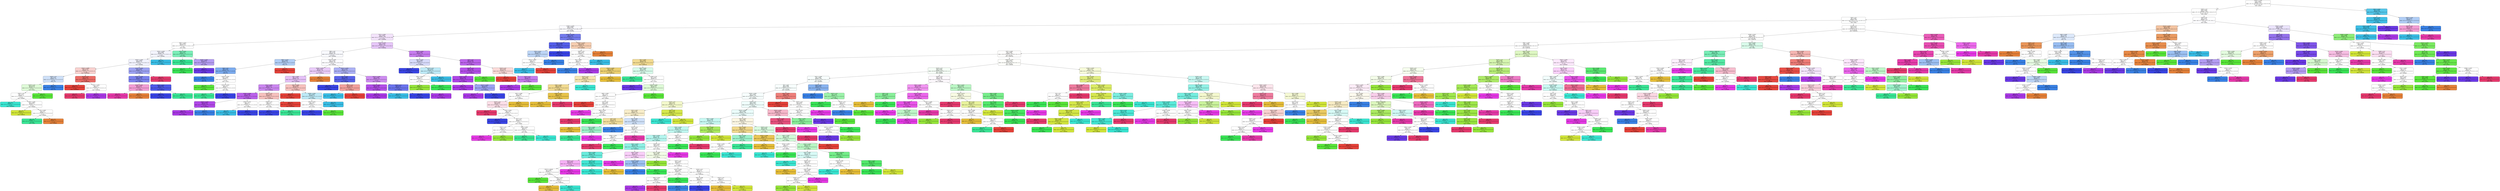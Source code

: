 digraph Tree {
node [shape=box, style="filled, rounded", color="black", fontname=helvetica] ;
edge [fontname=helvetica] ;
0 [label="X[355] <= 0.018\ngini = 0.941\nsamples = 1224\nvalue = [71, 72, 72, 72, 70, 72, 75, 71, 73, 67, 74, 76\n71, 72, 74, 70, 72]\nclass = pansy", fillcolor="#ffffff"] ;
1 [label="X[285] <= 0.0\ngini = 0.939\nsamples = 1162\nvalue = [71, 72, 72, 72, 70, 72, 75, 71, 19, 63, 74, 75\n70, 72, 72, 70, 72]\nclass = daisy", fillcolor="#ffffff"] ;
0 -> 1 [labeldistance=2.5, labelangle=45, headlabel="True"] ;
2 [label="X[54] <= 0.0\ngini = 0.929\nsamples = 935\nvalue = [9, 72, 69, 71, 16, 71, 75, 71, 14, 39, 72, 11\n68, 71, 67, 67, 72]\nclass = daisy", fillcolor="#feffff"] ;
1 -> 2 ;
3 [label="X[108] <= 0.058\ngini = 0.805\nsamples = 225\nvalue = [9, 0, 1, 1, 7, 2, 12, 1, 14, 15, 68, 2, 63\n0, 2, 4, 24]\nclass = lilyvalley", fillcolor="#f9f9fe"] ;
2 -> 3 ;
4 [label="X[71] <= 0.002\ngini = 0.813\nsamples = 188\nvalue = [6, 0, 1, 1, 7, 2, 12, 1, 12, 12, 41, 2, 62\n0, 2, 4, 23]\nclass = snowdrop", fillcolor="#f3e3fb"] ;
3 -> 4 ;
5 [label="X[60] <= 0.014\ngini = 0.879\nsamples = 53\nvalue = [2, 0, 1, 0, 2, 1, 10, 1, 5, 4, 10, 2, 1, 0\n2, 4, 8]\nclass = daisy", fillcolor="#ffffff"] ;
4 -> 5 ;
6 [label="X[341] <= 0.002\ngini = 0.864\nsamples = 42\nvalue = [2, 0, 1, 0, 2, 0, 2, 1, 5, 4, 10, 0, 1, 0\n2, 4, 8]\nclass = lilyvalley", fillcolor="#f3f4fd"] ;
5 -> 6 ;
7 [label="X[525] <= 0.002\ngini = 0.843\nsamples = 37\nvalue = [2, 0, 1, 0, 2, 0, 2, 1, 0, 4, 10, 0, 1, 0\n2, 4, 8]\nclass = lilyvalley", fillcolor="#f1f2fd"] ;
6 -> 7 ;
8 [label="X[524] <= 0.999\ngini = 0.775\nsamples = 20\nvalue = [1, 0, 1, 0, 2, 0, 1, 1, 0, 4, 0, 0, 1, 0\n0, 1, 8]\nclass = windflower", fillcolor="#f8d0ce"] ;
7 -> 8 ;
9 [label="X[283] <= 0.0\ngini = 0.76\nsamples = 10\nvalue = [1, 0, 1, 0, 2, 0, 1, 1, 0, 4, 0, 0, 0, 0\n0, 0, 0]\nclass = iris", fillcolor="#cee0f8"] ;
8 -> 9 ;
10 [label="X[135] <= 0.0\ngini = 0.778\nsamples = 6\nvalue = [1, 0, 1, 0, 2, 0, 1, 1, 0, 0, 0, 0, 0, 0\n0, 0, 0]\nclass = crocus", fillcolor="#defad7"] ;
9 -> 10 ;
11 [label="X[267] <= 0.0\ngini = 0.75\nsamples = 4\nvalue = [1, 0, 1, 0, 0, 0, 1, 1, 0, 0, 0, 0, 0, 0\n0, 0, 0]\nclass = bluebell", fillcolor="#ffffff"] ;
10 -> 11 ;
12 [label="gini = 0.0\nsamples = 1\nvalue = [0, 0, 0, 0, 0, 0, 0, 1, 0, 0, 0, 0, 0, 0\n0, 0, 0]\nclass = dandelion", fillcolor="#39e5d1"] ;
11 -> 12 ;
13 [label="X[70] <= 0.001\ngini = 0.667\nsamples = 3\nvalue = [1, 0, 1, 0, 0, 0, 1, 0, 0, 0, 0, 0, 0, 0\n0, 0, 0]\nclass = bluebell", fillcolor="#ffffff"] ;
11 -> 13 ;
14 [label="gini = 0.0\nsamples = 1\nvalue = [0, 0, 1, 0, 0, 0, 0, 0, 0, 0, 0, 0, 0, 0\n0, 0, 0]\nclass = coltsfoot", fillcolor="#d1e539"] ;
13 -> 14 ;
15 [label="X[3] <= 0.093\ngini = 0.5\nsamples = 2\nvalue = [1, 0, 0, 0, 0, 0, 1, 0, 0, 0, 0, 0, 0, 0\n0, 0, 0]\nclass = bluebell", fillcolor="#ffffff"] ;
13 -> 15 ;
16 [label="gini = 0.0\nsamples = 1\nvalue = [0, 0, 0, 0, 0, 0, 1, 0, 0, 0, 0, 0, 0, 0\n0, 0, 0]\nclass = daisy", fillcolor="#39e595"] ;
15 -> 16 ;
17 [label="gini = 0.0\nsamples = 1\nvalue = [1, 0, 0, 0, 0, 0, 0, 0, 0, 0, 0, 0, 0, 0\n0, 0, 0]\nclass = bluebell", fillcolor="#e58139"] ;
15 -> 17 ;
18 [label="gini = 0.0\nsamples = 2\nvalue = [0, 0, 0, 0, 2, 0, 0, 0, 0, 0, 0, 0, 0, 0\n0, 0, 0]\nclass = crocus", fillcolor="#58e539"] ;
10 -> 18 ;
19 [label="gini = 0.0\nsamples = 4\nvalue = [0, 0, 0, 0, 0, 0, 0, 0, 0, 4, 0, 0, 0, 0\n0, 0, 0]\nclass = iris", fillcolor="#3981e5"] ;
9 -> 19 ;
20 [label="X[274] <= 0.0\ngini = 0.34\nsamples = 10\nvalue = [0, 0, 0, 0, 0, 0, 0, 0, 0, 0, 0, 0, 1, 0\n0, 1, 8]\nclass = windflower", fillcolor="#eb6b65"] ;
8 -> 20 ;
21 [label="gini = 0.0\nsamples = 8\nvalue = [0, 0, 0, 0, 0, 0, 0, 0, 0, 0, 0, 0, 0, 0\n0, 0, 8]\nclass = windflower", fillcolor="#e54139"] ;
20 -> 21 ;
22 [label="X[32] <= 0.001\ngini = 0.5\nsamples = 2\nvalue = [0, 0, 0, 0, 0, 0, 0, 0, 0, 0, 0, 0, 1, 0\n0, 1, 0]\nclass = snowdrop", fillcolor="#ffffff"] ;
20 -> 22 ;
23 [label="gini = 0.0\nsamples = 1\nvalue = [0, 0, 0, 0, 0, 0, 0, 0, 0, 0, 0, 0, 0, 0\n0, 1, 0]\nclass = tulip", fillcolor="#e5396d"] ;
22 -> 23 ;
24 [label="gini = 0.0\nsamples = 1\nvalue = [0, 0, 0, 0, 0, 0, 0, 0, 0, 0, 0, 0, 1, 0\n0, 0, 0]\nclass = snowdrop", fillcolor="#a939e5"] ;
22 -> 24 ;
25 [label="X[137] <= 0.059\ngini = 0.602\nsamples = 17\nvalue = [1, 0, 0, 0, 0, 0, 1, 0, 0, 0, 10, 0, 0, 0\n2, 3, 0]\nclass = lilyvalley", fillcolor="#9ca2f2"] ;
7 -> 25 ;
26 [label="X[524] <= 0.996\ngini = 0.459\nsamples = 14\nvalue = [1, 0, 0, 0, 0, 0, 1, 0, 0, 0, 10, 0, 0, 0\n2, 0, 0]\nclass = lilyvalley", fillcolor="#7b82ee"] ;
25 -> 26 ;
27 [label="X[329] <= 0.001\ngini = 0.444\nsamples = 3\nvalue = [1, 0, 0, 0, 0, 0, 0, 0, 0, 0, 0, 0, 0, 0\n2, 0, 0]\nclass = tigerlily", fillcolor="#f29cd4"] ;
26 -> 27 ;
28 [label="gini = 0.0\nsamples = 2\nvalue = [0, 0, 0, 0, 0, 0, 0, 0, 0, 0, 0, 0, 0, 0\n2, 0, 0]\nclass = tigerlily", fillcolor="#e539a9"] ;
27 -> 28 ;
29 [label="gini = 0.0\nsamples = 1\nvalue = [1, 0, 0, 0, 0, 0, 0, 0, 0, 0, 0, 0, 0, 0\n0, 0, 0]\nclass = bluebell", fillcolor="#e58139"] ;
27 -> 29 ;
30 [label="X[78] <= 0.011\ngini = 0.165\nsamples = 11\nvalue = [0, 0, 0, 0, 0, 0, 1, 0, 0, 0, 10, 0, 0, 0\n0, 0, 0]\nclass = lilyvalley", fillcolor="#4d57e8"] ;
26 -> 30 ;
31 [label="gini = 0.0\nsamples = 10\nvalue = [0, 0, 0, 0, 0, 0, 0, 0, 0, 0, 10, 0, 0, 0\n0, 0, 0]\nclass = lilyvalley", fillcolor="#3944e5"] ;
30 -> 31 ;
32 [label="gini = 0.0\nsamples = 1\nvalue = [0, 0, 0, 0, 0, 0, 1, 0, 0, 0, 0, 0, 0, 0\n0, 0, 0]\nclass = daisy", fillcolor="#39e595"] ;
30 -> 32 ;
33 [label="gini = 0.0\nsamples = 3\nvalue = [0, 0, 0, 0, 0, 0, 0, 0, 0, 0, 0, 0, 0, 0\n0, 3, 0]\nclass = tulip", fillcolor="#e5396d"] ;
25 -> 33 ;
34 [label="gini = 0.0\nsamples = 5\nvalue = [0, 0, 0, 0, 0, 0, 0, 0, 5, 0, 0, 0, 0, 0\n0, 0, 0]\nclass = fritillary", fillcolor="#39bde5"] ;
6 -> 34 ;
35 [label="X[52] <= 0.041\ngini = 0.43\nsamples = 11\nvalue = [0, 0, 0, 0, 0, 1, 8, 0, 0, 0, 0, 2, 0, 0\n0, 0, 0]\nclass = daisy", fillcolor="#7beeb8"] ;
5 -> 35 ;
36 [label="gini = 0.0\nsamples = 8\nvalue = [0, 0, 0, 0, 0, 0, 8, 0, 0, 0, 0, 0, 0, 0\n0, 0, 0]\nclass = daisy", fillcolor="#39e595"] ;
35 -> 36 ;
37 [label="X[100] <= 0.001\ngini = 0.444\nsamples = 3\nvalue = [0, 0, 0, 0, 0, 1, 0, 0, 0, 0, 0, 2, 0, 0\n0, 0, 0]\nclass = pansy", fillcolor="#b49cf2"] ;
35 -> 37 ;
38 [label="gini = 0.0\nsamples = 1\nvalue = [0, 0, 0, 0, 0, 1, 0, 0, 0, 0, 0, 0, 0, 0\n0, 0, 0]\nclass = daffodil", fillcolor="#39e556"] ;
37 -> 38 ;
39 [label="gini = 0.0\nsamples = 2\nvalue = [0, 0, 0, 0, 0, 0, 0, 0, 0, 0, 0, 2, 0, 0\n0, 0, 0]\nclass = pansy", fillcolor="#6a39e5"] ;
37 -> 39 ;
40 [label="X[192] <= 0.001\ngini = 0.722\nsamples = 135\nvalue = [4, 0, 0, 1, 5, 1, 2, 0, 7, 8, 31, 0, 61, 0\n0, 0, 15]\nclass = snowdrop", fillcolor="#e6c6f8"] ;
4 -> 40 ;
41 [label="X[86] <= 0.0\ngini = 0.779\nsamples = 82\nvalue = [4, 0, 0, 0, 2, 0, 2, 0, 5, 8, 26, 0, 24, 0\n0, 0, 11]\nclass = lilyvalley", fillcolor="#f8f9fe"] ;
40 -> 41 ;
42 [label="X[98] <= 0.333\ngini = 0.639\nsamples = 13\nvalue = [0, 0, 0, 0, 1, 0, 1, 0, 0, 7, 1, 0, 0, 0\n0, 0, 3]\nclass = iris", fillcolor="#b0cdf5"] ;
41 -> 42 ;
43 [label="X[64] <= 0.0\ngini = 0.48\nsamples = 10\nvalue = [0, 0, 0, 0, 1, 0, 1, 0, 0, 7, 1, 0, 0, 0\n0, 0, 0]\nclass = iris", fillcolor="#7babee"] ;
42 -> 43 ;
44 [label="gini = 0.0\nsamples = 7\nvalue = [0, 0, 0, 0, 0, 0, 0, 0, 0, 7, 0, 0, 0, 0\n0, 0, 0]\nclass = iris", fillcolor="#3981e5"] ;
43 -> 44 ;
45 [label="X[134] <= 0.031\ngini = 0.667\nsamples = 3\nvalue = [0, 0, 0, 0, 1, 0, 1, 0, 0, 0, 1, 0, 0, 0\n0, 0, 0]\nclass = crocus", fillcolor="#ffffff"] ;
43 -> 45 ;
46 [label="gini = 0.0\nsamples = 1\nvalue = [0, 0, 0, 0, 1, 0, 0, 0, 0, 0, 0, 0, 0, 0\n0, 0, 0]\nclass = crocus", fillcolor="#58e539"] ;
45 -> 46 ;
47 [label="X[133] <= 0.033\ngini = 0.5\nsamples = 2\nvalue = [0, 0, 0, 0, 0, 0, 1, 0, 0, 0, 1, 0, 0, 0\n0, 0, 0]\nclass = daisy", fillcolor="#ffffff"] ;
45 -> 47 ;
48 [label="gini = 0.0\nsamples = 1\nvalue = [0, 0, 0, 0, 0, 0, 1, 0, 0, 0, 0, 0, 0, 0\n0, 0, 0]\nclass = daisy", fillcolor="#39e595"] ;
47 -> 48 ;
49 [label="gini = 0.0\nsamples = 1\nvalue = [0, 0, 0, 0, 0, 0, 0, 0, 0, 0, 1, 0, 0, 0\n0, 0, 0]\nclass = lilyvalley", fillcolor="#3944e5"] ;
47 -> 49 ;
50 [label="gini = 0.0\nsamples = 3\nvalue = [0, 0, 0, 0, 0, 0, 0, 0, 0, 0, 0, 0, 0, 0\n0, 0, 3]\nclass = windflower", fillcolor="#e54139"] ;
42 -> 50 ;
51 [label="X[512] <= 0.001\ngini = 0.725\nsamples = 69\nvalue = [4, 0, 0, 0, 1, 0, 1, 0, 5, 1, 25, 0, 24, 0\n0, 0, 8]\nclass = lilyvalley", fillcolor="#fbfbfe"] ;
41 -> 51 ;
52 [label="X[204] <= 0.012\ngini = 0.764\nsamples = 32\nvalue = [4, 0, 0, 0, 1, 0, 1, 0, 3, 1, 3, 0, 13, 0\n0, 0, 6]\nclass = snowdrop", fillcolor="#e8caf8"] ;
51 -> 52 ;
53 [label="X[0] <= 0.005\ngini = 0.712\nsamples = 28\nvalue = [0, 0, 0, 0, 1, 0, 1, 0, 3, 1, 3, 0, 13, 0\n0, 0, 6]\nclass = snowdrop", fillcolor="#e4c0f7"] ;
52 -> 53 ;
54 [label="X[12] <= 0.081\ngini = 0.55\nsamples = 20\nvalue = [0, 0, 0, 0, 0, 0, 1, 0, 1, 1, 2, 0, 13, 0\n0, 0, 2]\nclass = snowdrop", fillcolor="#ca86ef"] ;
53 -> 54 ;
55 [label="X[102] <= 0.004\ngini = 0.328\nsamples = 16\nvalue = [0, 0, 0, 0, 0, 0, 0, 0, 1, 1, 1, 0, 13, 0\n0, 0, 0]\nclass = snowdrop", fillcolor="#ba61ea"] ;
54 -> 55 ;
56 [label="X[205] <= 0.097\ngini = 0.133\nsamples = 14\nvalue = [0, 0, 0, 0, 0, 0, 0, 0, 0, 1, 0, 0, 13, 0\n0, 0, 0]\nclass = snowdrop", fillcolor="#b048e7"] ;
55 -> 56 ;
57 [label="gini = 0.0\nsamples = 13\nvalue = [0, 0, 0, 0, 0, 0, 0, 0, 0, 0, 0, 0, 13, 0\n0, 0, 0]\nclass = snowdrop", fillcolor="#a939e5"] ;
56 -> 57 ;
58 [label="gini = 0.0\nsamples = 1\nvalue = [0, 0, 0, 0, 0, 0, 0, 0, 0, 1, 0, 0, 0, 0\n0, 0, 0]\nclass = iris", fillcolor="#3981e5"] ;
56 -> 58 ;
59 [label="X[263] <= 0.011\ngini = 0.5\nsamples = 2\nvalue = [0, 0, 0, 0, 0, 0, 0, 0, 1, 0, 1, 0, 0, 0\n0, 0, 0]\nclass = fritillary", fillcolor="#ffffff"] ;
55 -> 59 ;
60 [label="gini = 0.0\nsamples = 1\nvalue = [0, 0, 0, 0, 0, 0, 0, 0, 1, 0, 0, 0, 0, 0\n0, 0, 0]\nclass = fritillary", fillcolor="#39bde5"] ;
59 -> 60 ;
61 [label="gini = 0.0\nsamples = 1\nvalue = [0, 0, 0, 0, 0, 0, 0, 0, 0, 0, 1, 0, 0, 0\n0, 0, 0]\nclass = lilyvalley", fillcolor="#3944e5"] ;
59 -> 61 ;
62 [label="X[352] <= 0.0\ngini = 0.625\nsamples = 4\nvalue = [0, 0, 0, 0, 0, 0, 1, 0, 0, 0, 1, 0, 0, 0\n0, 0, 2]\nclass = windflower", fillcolor="#f6c0bd"] ;
54 -> 62 ;
63 [label="X[304] <= 0.0\ngini = 0.5\nsamples = 2\nvalue = [0, 0, 0, 0, 0, 0, 1, 0, 0, 0, 1, 0, 0, 0\n0, 0, 0]\nclass = daisy", fillcolor="#ffffff"] ;
62 -> 63 ;
64 [label="gini = 0.0\nsamples = 1\nvalue = [0, 0, 0, 0, 0, 0, 0, 0, 0, 0, 1, 0, 0, 0\n0, 0, 0]\nclass = lilyvalley", fillcolor="#3944e5"] ;
63 -> 64 ;
65 [label="gini = 0.0\nsamples = 1\nvalue = [0, 0, 0, 0, 0, 0, 1, 0, 0, 0, 0, 0, 0, 0\n0, 0, 0]\nclass = daisy", fillcolor="#39e595"] ;
63 -> 65 ;
66 [label="gini = 0.0\nsamples = 2\nvalue = [0, 0, 0, 0, 0, 0, 0, 0, 0, 0, 0, 0, 0, 0\n0, 0, 2]\nclass = windflower", fillcolor="#e54139"] ;
62 -> 66 ;
67 [label="X[93] <= 0.009\ngini = 0.656\nsamples = 8\nvalue = [0, 0, 0, 0, 1, 0, 0, 0, 2, 0, 1, 0, 0, 0\n0, 0, 4]\nclass = windflower", fillcolor="#f6c0bd"] ;
53 -> 67 ;
68 [label="gini = 0.0\nsamples = 4\nvalue = [0, 0, 0, 0, 0, 0, 0, 0, 0, 0, 0, 0, 0, 0\n0, 0, 4]\nclass = windflower", fillcolor="#e54139"] ;
67 -> 68 ;
69 [label="X[209] <= 0.001\ngini = 0.625\nsamples = 4\nvalue = [0, 0, 0, 0, 1, 0, 0, 0, 2, 0, 1, 0, 0, 0\n0, 0, 0]\nclass = fritillary", fillcolor="#bde9f6"] ;
67 -> 69 ;
70 [label="X[59] <= 0.018\ngini = 0.5\nsamples = 2\nvalue = [0, 0, 0, 0, 1, 0, 0, 0, 0, 0, 1, 0, 0, 0\n0, 0, 0]\nclass = crocus", fillcolor="#ffffff"] ;
69 -> 70 ;
71 [label="gini = 0.0\nsamples = 1\nvalue = [0, 0, 0, 0, 0, 0, 0, 0, 0, 0, 1, 0, 0, 0\n0, 0, 0]\nclass = lilyvalley", fillcolor="#3944e5"] ;
70 -> 71 ;
72 [label="gini = 0.0\nsamples = 1\nvalue = [0, 0, 0, 0, 1, 0, 0, 0, 0, 0, 0, 0, 0, 0\n0, 0, 0]\nclass = crocus", fillcolor="#58e539"] ;
70 -> 72 ;
73 [label="gini = 0.0\nsamples = 2\nvalue = [0, 0, 0, 0, 0, 0, 0, 0, 2, 0, 0, 0, 0, 0\n0, 0, 0]\nclass = fritillary", fillcolor="#39bde5"] ;
69 -> 73 ;
74 [label="gini = 0.0\nsamples = 4\nvalue = [4, 0, 0, 0, 0, 0, 0, 0, 0, 0, 0, 0, 0, 0\n0, 0, 0]\nclass = bluebell", fillcolor="#e58139"] ;
52 -> 74 ;
75 [label="X[521] <= 0.001\ngini = 0.552\nsamples = 37\nvalue = [0, 0, 0, 0, 0, 0, 0, 0, 2, 0, 22, 0, 11, 0\n0, 0, 2]\nclass = lilyvalley", fillcolor="#abb0f4"] ;
51 -> 75 ;
76 [label="X[4] <= 0.005\ngini = 0.254\nsamples = 21\nvalue = [0, 0, 0, 0, 0, 0, 0, 0, 1, 0, 18, 0, 0, 0\n0, 0, 2]\nclass = lilyvalley", fillcolor="#5862e9"] ;
75 -> 76 ;
77 [label="gini = 0.0\nsamples = 18\nvalue = [0, 0, 0, 0, 0, 0, 0, 0, 0, 0, 18, 0, 0, 0\n0, 0, 0]\nclass = lilyvalley", fillcolor="#3944e5"] ;
76 -> 77 ;
78 [label="X[193] <= 0.0\ngini = 0.444\nsamples = 3\nvalue = [0, 0, 0, 0, 0, 0, 0, 0, 1, 0, 0, 0, 0, 0\n0, 0, 2]\nclass = windflower", fillcolor="#f2a09c"] ;
76 -> 78 ;
79 [label="gini = 0.0\nsamples = 1\nvalue = [0, 0, 0, 0, 0, 0, 0, 0, 1, 0, 0, 0, 0, 0\n0, 0, 0]\nclass = fritillary", fillcolor="#39bde5"] ;
78 -> 79 ;
80 [label="gini = 0.0\nsamples = 2\nvalue = [0, 0, 0, 0, 0, 0, 0, 0, 0, 0, 0, 0, 0, 0\n0, 0, 2]\nclass = windflower", fillcolor="#e54139"] ;
78 -> 80 ;
81 [label="X[512] <= 0.005\ngini = 0.461\nsamples = 16\nvalue = [0, 0, 0, 0, 0, 0, 0, 0, 1, 0, 4, 0, 11, 0\n0, 0, 0]\nclass = snowdrop", fillcolor="#cd8cf0"] ;
75 -> 81 ;
82 [label="X[154] <= 0.047\ngini = 0.165\nsamples = 11\nvalue = [0, 0, 0, 0, 0, 0, 0, 0, 1, 0, 0, 0, 10, 0\n0, 0, 0]\nclass = snowdrop", fillcolor="#b24de8"] ;
81 -> 82 ;
83 [label="gini = 0.0\nsamples = 10\nvalue = [0, 0, 0, 0, 0, 0, 0, 0, 0, 0, 0, 0, 10, 0\n0, 0, 0]\nclass = snowdrop", fillcolor="#a939e5"] ;
82 -> 83 ;
84 [label="gini = 0.0\nsamples = 1\nvalue = [0, 0, 0, 0, 0, 0, 0, 0, 1, 0, 0, 0, 0, 0\n0, 0, 0]\nclass = fritillary", fillcolor="#39bde5"] ;
82 -> 84 ;
85 [label="X[304] <= 0.0\ngini = 0.32\nsamples = 5\nvalue = [0, 0, 0, 0, 0, 0, 0, 0, 0, 0, 4, 0, 1, 0\n0, 0, 0]\nclass = lilyvalley", fillcolor="#6a73ec"] ;
81 -> 85 ;
86 [label="gini = 0.0\nsamples = 4\nvalue = [0, 0, 0, 0, 0, 0, 0, 0, 0, 0, 4, 0, 0, 0\n0, 0, 0]\nclass = lilyvalley", fillcolor="#3944e5"] ;
85 -> 86 ;
87 [label="gini = 0.0\nsamples = 1\nvalue = [0, 0, 0, 0, 0, 0, 0, 0, 0, 0, 0, 0, 1, 0\n0, 0, 0]\nclass = snowdrop", fillcolor="#a939e5"] ;
85 -> 87 ;
88 [label="X[199] <= 0.002\ngini = 0.493\nsamples = 53\nvalue = [0, 0, 0, 1, 3, 1, 0, 0, 2, 0, 5, 0, 37, 0\n0, 0, 4]\nclass = snowdrop", fillcolor="#c67bee"] ;
40 -> 88 ;
89 [label="X[65] <= 0.018\ngini = 0.694\nsamples = 7\nvalue = [0, 0, 0, 1, 0, 1, 0, 0, 2, 0, 3, 0, 0, 0\n0, 0, 0]\nclass = lilyvalley", fillcolor="#d7dafa"] ;
88 -> 89 ;
90 [label="gini = 0.0\nsamples = 3\nvalue = [0, 0, 0, 0, 0, 0, 0, 0, 0, 0, 3, 0, 0, 0\n0, 0, 0]\nclass = lilyvalley", fillcolor="#3944e5"] ;
89 -> 90 ;
91 [label="X[273] <= 0.0\ngini = 0.625\nsamples = 4\nvalue = [0, 0, 0, 1, 0, 1, 0, 0, 2, 0, 0, 0, 0, 0\n0, 0, 0]\nclass = fritillary", fillcolor="#bde9f6"] ;
89 -> 91 ;
92 [label="X[26] <= 0.016\ngini = 0.5\nsamples = 2\nvalue = [0, 0, 0, 1, 0, 1, 0, 0, 0, 0, 0, 0, 0, 0\n0, 0, 0]\nclass = cowslip", fillcolor="#ffffff"] ;
91 -> 92 ;
93 [label="gini = 0.0\nsamples = 1\nvalue = [0, 0, 0, 1, 0, 0, 0, 0, 0, 0, 0, 0, 0, 0\n0, 0, 0]\nclass = cowslip", fillcolor="#95e539"] ;
92 -> 93 ;
94 [label="gini = 0.0\nsamples = 1\nvalue = [0, 0, 0, 0, 0, 1, 0, 0, 0, 0, 0, 0, 0, 0\n0, 0, 0]\nclass = daffodil", fillcolor="#39e556"] ;
92 -> 94 ;
95 [label="gini = 0.0\nsamples = 2\nvalue = [0, 0, 0, 0, 0, 0, 0, 0, 2, 0, 0, 0, 0, 0\n0, 0, 0]\nclass = fritillary", fillcolor="#39bde5"] ;
91 -> 95 ;
96 [label="X[46] <= 0.0\ngini = 0.339\nsamples = 46\nvalue = [0, 0, 0, 0, 3, 0, 0, 0, 0, 0, 2, 0, 37, 0\n0, 0, 4]\nclass = snowdrop", fillcolor="#bb63eb"] ;
88 -> 96 ;
97 [label="X[282] <= 0.0\ngini = 0.194\nsamples = 38\nvalue = [0, 0, 0, 0, 2, 0, 0, 0, 0, 0, 2, 0, 34, 0\n0, 0, 0]\nclass = snowdrop", fillcolor="#b34fe8"] ;
96 -> 97 ;
98 [label="X[152] <= 0.143\ngini = 0.105\nsamples = 36\nvalue = [0, 0, 0, 0, 0, 0, 0, 0, 0, 0, 2, 0, 34, 0\n0, 0, 0]\nclass = snowdrop", fillcolor="#ae45e7"] ;
97 -> 98 ;
99 [label="gini = 0.0\nsamples = 33\nvalue = [0, 0, 0, 0, 0, 0, 0, 0, 0, 0, 0, 0, 33, 0\n0, 0, 0]\nclass = snowdrop", fillcolor="#a939e5"] ;
98 -> 99 ;
100 [label="X[217] <= 0.001\ngini = 0.444\nsamples = 3\nvalue = [0, 0, 0, 0, 0, 0, 0, 0, 0, 0, 2, 0, 1, 0\n0, 0, 0]\nclass = lilyvalley", fillcolor="#9ca2f2"] ;
98 -> 100 ;
101 [label="gini = 0.0\nsamples = 1\nvalue = [0, 0, 0, 0, 0, 0, 0, 0, 0, 0, 0, 0, 1, 0\n0, 0, 0]\nclass = snowdrop", fillcolor="#a939e5"] ;
100 -> 101 ;
102 [label="gini = 0.0\nsamples = 2\nvalue = [0, 0, 0, 0, 0, 0, 0, 0, 0, 0, 2, 0, 0, 0\n0, 0, 0]\nclass = lilyvalley", fillcolor="#3944e5"] ;
100 -> 102 ;
103 [label="gini = 0.0\nsamples = 2\nvalue = [0, 0, 0, 0, 2, 0, 0, 0, 0, 0, 0, 0, 0, 0\n0, 0, 0]\nclass = crocus", fillcolor="#58e539"] ;
97 -> 103 ;
104 [label="X[124] <= 0.0\ngini = 0.594\nsamples = 8\nvalue = [0, 0, 0, 0, 1, 0, 0, 0, 0, 0, 0, 0, 3, 0\n0, 0, 4]\nclass = windflower", fillcolor="#fad9d7"] ;
96 -> 104 ;
105 [label="gini = 0.0\nsamples = 4\nvalue = [0, 0, 0, 0, 0, 0, 0, 0, 0, 0, 0, 0, 0, 0\n0, 0, 4]\nclass = windflower", fillcolor="#e54139"] ;
104 -> 105 ;
106 [label="X[12] <= 0.17\ngini = 0.375\nsamples = 4\nvalue = [0, 0, 0, 0, 1, 0, 0, 0, 0, 0, 0, 0, 3, 0\n0, 0, 0]\nclass = snowdrop", fillcolor="#c67bee"] ;
104 -> 106 ;
107 [label="gini = 0.0\nsamples = 3\nvalue = [0, 0, 0, 0, 0, 0, 0, 0, 0, 0, 0, 0, 3, 0\n0, 0, 0]\nclass = snowdrop", fillcolor="#a939e5"] ;
106 -> 107 ;
108 [label="gini = 0.0\nsamples = 1\nvalue = [0, 0, 0, 0, 1, 0, 0, 0, 0, 0, 0, 0, 0, 0\n0, 0, 0]\nclass = crocus", fillcolor="#58e539"] ;
106 -> 108 ;
109 [label="X[520] <= 12.441\ngini = 0.45\nsamples = 37\nvalue = [3, 0, 0, 0, 0, 0, 0, 0, 2, 3, 27, 0, 1, 0\n0, 0, 1]\nclass = lilyvalley", fillcolor="#737bed"] ;
3 -> 109 ;
110 [label="X[93] <= 0.007\ngini = 0.235\nsamples = 31\nvalue = [0, 0, 0, 0, 0, 0, 0, 0, 1, 2, 27, 0, 0, 0\n0, 0, 1]\nclass = lilyvalley", fillcolor="#545ee9"] ;
109 -> 110 ;
111 [label="X[70] <= 0.312\ngini = 0.625\nsamples = 4\nvalue = [0, 0, 0, 0, 0, 0, 0, 0, 1, 2, 0, 0, 0, 0\n0, 0, 1]\nclass = iris", fillcolor="#bdd5f6"] ;
110 -> 111 ;
112 [label="X[512] <= 0.003\ngini = 0.5\nsamples = 2\nvalue = [0, 0, 0, 0, 0, 0, 0, 0, 1, 0, 0, 0, 0, 0\n0, 0, 1]\nclass = fritillary", fillcolor="#ffffff"] ;
111 -> 112 ;
113 [label="gini = 0.0\nsamples = 1\nvalue = [0, 0, 0, 0, 0, 0, 0, 0, 1, 0, 0, 0, 0, 0\n0, 0, 0]\nclass = fritillary", fillcolor="#39bde5"] ;
112 -> 113 ;
114 [label="gini = 0.0\nsamples = 1\nvalue = [0, 0, 0, 0, 0, 0, 0, 0, 0, 0, 0, 0, 0, 0\n0, 0, 1]\nclass = windflower", fillcolor="#e54139"] ;
112 -> 114 ;
115 [label="gini = 0.0\nsamples = 2\nvalue = [0, 0, 0, 0, 0, 0, 0, 0, 0, 2, 0, 0, 0, 0\n0, 0, 0]\nclass = iris", fillcolor="#3981e5"] ;
111 -> 115 ;
116 [label="gini = 0.0\nsamples = 27\nvalue = [0, 0, 0, 0, 0, 0, 0, 0, 0, 0, 27, 0, 0, 0\n0, 0, 0]\nclass = lilyvalley", fillcolor="#3944e5"] ;
110 -> 116 ;
117 [label="X[522] <= 4.532\ngini = 0.667\nsamples = 6\nvalue = [3, 0, 0, 0, 0, 0, 0, 0, 1, 1, 0, 0, 1, 0\n0, 0, 0]\nclass = bluebell", fillcolor="#f5cdb0"] ;
109 -> 117 ;
118 [label="X[205] <= 0.0\ngini = 0.667\nsamples = 3\nvalue = [0, 0, 0, 0, 0, 0, 0, 0, 1, 1, 0, 0, 1, 0\n0, 0, 0]\nclass = fritillary", fillcolor="#ffffff"] ;
117 -> 118 ;
119 [label="X[3] <= 0.008\ngini = 0.5\nsamples = 2\nvalue = [0, 0, 0, 0, 0, 0, 0, 0, 0, 1, 0, 0, 1, 0\n0, 0, 0]\nclass = iris", fillcolor="#ffffff"] ;
118 -> 119 ;
120 [label="gini = 0.0\nsamples = 1\nvalue = [0, 0, 0, 0, 0, 0, 0, 0, 0, 1, 0, 0, 0, 0\n0, 0, 0]\nclass = iris", fillcolor="#3981e5"] ;
119 -> 120 ;
121 [label="gini = 0.0\nsamples = 1\nvalue = [0, 0, 0, 0, 0, 0, 0, 0, 0, 0, 0, 0, 1, 0\n0, 0, 0]\nclass = snowdrop", fillcolor="#a939e5"] ;
119 -> 121 ;
122 [label="gini = 0.0\nsamples = 1\nvalue = [0, 0, 0, 0, 0, 0, 0, 0, 1, 0, 0, 0, 0, 0\n0, 0, 0]\nclass = fritillary", fillcolor="#39bde5"] ;
118 -> 122 ;
123 [label="gini = 0.0\nsamples = 3\nvalue = [3, 0, 0, 0, 0, 0, 0, 0, 0, 0, 0, 0, 0, 0\n0, 0, 0]\nclass = bluebell", fillcolor="#e58139"] ;
117 -> 123 ;
124 [label="X[379] <= 0.0\ngini = 0.911\nsamples = 710\nvalue = [0, 72, 68, 70, 9, 69, 63, 70, 0, 24, 4, 9, 5\n71, 65, 63, 48]\nclass = buttercup", fillcolor="#ffffff"] ;
2 -> 124 ;
125 [label="X[199] <= 0.013\ngini = 0.907\nsamples = 655\nvalue = [0, 72, 67, 69, 9, 69, 63, 70, 0, 22, 4, 9, 5\n67, 19, 62, 48]\nclass = buttercup", fillcolor="#fffffe"] ;
124 -> 125 ;
126 [label="X[86] <= 0.007\ngini = 0.895\nsamples = 525\nvalue = [0, 70, 62, 65, 8, 63, 12, 69, 0, 20, 4, 8, 1\n55, 16, 56, 16]\nclass = buttercup", fillcolor="#ffffff"] ;
125 -> 126 ;
127 [label="X[37] <= 0.002\ngini = 0.881\nsamples = 391\nvalue = [0, 63, 59, 14, 6, 51, 12, 59, 0, 16, 2, 4, 1\n44, 3, 42, 15]\nclass = buttercup", fillcolor="#fffefd"] ;
126 -> 127 ;
128 [label="X[5] <= 0.001\ngini = 0.625\nsamples = 59\nvalue = [0, 35, 0, 1, 2, 1, 5, 5, 0, 0, 1, 2, 0, 2\n0, 4, 1]\nclass = buttercup", fillcolor="#f1da91"] ;
127 -> 128 ;
129 [label="X[514] <= 0.993\ngini = 0.428\nsamples = 47\nvalue = [0, 35, 0, 1, 0, 0, 1, 5, 0, 0, 1, 0, 0, 1\n0, 3, 0]\nclass = buttercup", fillcolor="#ecd072"] ;
128 -> 129 ;
130 [label="X[127] <= 0.0\ngini = 0.669\nsamples = 25\nvalue = [0, 13, 0, 1, 0, 0, 1, 5, 0, 0, 1, 0, 0, 1\n0, 3, 0]\nclass = buttercup", fillcolor="#f5e5b0"] ;
129 -> 130 ;
131 [label="X[39] <= 0.001\ngini = 0.585\nsamples = 21\nvalue = [0, 13, 0, 1, 0, 0, 1, 1, 0, 0, 1, 0, 0, 1\n0, 3, 0]\nclass = buttercup", fillcolor="#f1da91"] ;
130 -> 131 ;
132 [label="X[67] <= 0.006\ngini = 0.84\nsamples = 9\nvalue = [0, 2, 0, 1, 0, 0, 1, 1, 0, 0, 1, 0, 0, 1\n0, 2, 0]\nclass = buttercup", fillcolor="#ffffff"] ;
131 -> 132 ;
133 [label="X[153] <= 0.0\ngini = 0.816\nsamples = 7\nvalue = [0, 0, 0, 1, 0, 0, 1, 1, 0, 0, 1, 0, 0, 1\n0, 2, 0]\nclass = tulip", fillcolor="#fbdee7"] ;
132 -> 133 ;
134 [label="gini = 0.0\nsamples = 2\nvalue = [0, 0, 0, 0, 0, 0, 0, 0, 0, 0, 0, 0, 0, 0\n0, 2, 0]\nclass = tulip", fillcolor="#e5396d"] ;
133 -> 134 ;
135 [label="X[33] <= 0.002\ngini = 0.8\nsamples = 5\nvalue = [0, 0, 0, 1, 0, 0, 1, 1, 0, 0, 1, 0, 0, 1\n0, 0, 0]\nclass = cowslip", fillcolor="#ffffff"] ;
133 -> 135 ;
136 [label="gini = 0.0\nsamples = 1\nvalue = [0, 0, 0, 0, 0, 0, 0, 0, 0, 0, 1, 0, 0, 0\n0, 0, 0]\nclass = lilyvalley", fillcolor="#3944e5"] ;
135 -> 136 ;
137 [label="X[77] <= 0.0\ngini = 0.75\nsamples = 4\nvalue = [0, 0, 0, 1, 0, 0, 1, 1, 0, 0, 0, 0, 0, 1\n0, 0, 0]\nclass = cowslip", fillcolor="#ffffff"] ;
135 -> 137 ;
138 [label="X[257] <= 0.0\ngini = 0.5\nsamples = 2\nvalue = [0, 0, 0, 1, 0, 0, 0, 0, 0, 0, 0, 0, 0, 1\n0, 0, 0]\nclass = cowslip", fillcolor="#ffffff"] ;
137 -> 138 ;
139 [label="gini = 0.0\nsamples = 1\nvalue = [0, 0, 0, 0, 0, 0, 0, 0, 0, 0, 0, 0, 0, 1\n0, 0, 0]\nclass = sunflower", fillcolor="#e539e5"] ;
138 -> 139 ;
140 [label="gini = 0.0\nsamples = 1\nvalue = [0, 0, 0, 1, 0, 0, 0, 0, 0, 0, 0, 0, 0, 0\n0, 0, 0]\nclass = cowslip", fillcolor="#95e539"] ;
138 -> 140 ;
141 [label="X[19] <= 0.001\ngini = 0.5\nsamples = 2\nvalue = [0, 0, 0, 0, 0, 0, 1, 1, 0, 0, 0, 0, 0, 0\n0, 0, 0]\nclass = daisy", fillcolor="#ffffff"] ;
137 -> 141 ;
142 [label="gini = 0.0\nsamples = 1\nvalue = [0, 0, 0, 0, 0, 0, 1, 0, 0, 0, 0, 0, 0, 0\n0, 0, 0]\nclass = daisy", fillcolor="#39e595"] ;
141 -> 142 ;
143 [label="gini = 0.0\nsamples = 1\nvalue = [0, 0, 0, 0, 0, 0, 0, 1, 0, 0, 0, 0, 0, 0\n0, 0, 0]\nclass = dandelion", fillcolor="#39e5d1"] ;
141 -> 143 ;
144 [label="gini = 0.0\nsamples = 2\nvalue = [0, 2, 0, 0, 0, 0, 0, 0, 0, 0, 0, 0, 0, 0\n0, 0, 0]\nclass = buttercup", fillcolor="#e5bd39"] ;
132 -> 144 ;
145 [label="X[344] <= 0.341\ngini = 0.153\nsamples = 12\nvalue = [0, 11, 0, 0, 0, 0, 0, 0, 0, 0, 0, 0, 0, 0\n0, 1, 0]\nclass = buttercup", fillcolor="#e7c34b"] ;
131 -> 145 ;
146 [label="gini = 0.0\nsamples = 11\nvalue = [0, 11, 0, 0, 0, 0, 0, 0, 0, 0, 0, 0, 0, 0\n0, 0, 0]\nclass = buttercup", fillcolor="#e5bd39"] ;
145 -> 146 ;
147 [label="gini = 0.0\nsamples = 1\nvalue = [0, 0, 0, 0, 0, 0, 0, 0, 0, 0, 0, 0, 0, 0\n0, 1, 0]\nclass = tulip", fillcolor="#e5396d"] ;
145 -> 147 ;
148 [label="gini = 0.0\nsamples = 4\nvalue = [0, 0, 0, 0, 0, 0, 0, 4, 0, 0, 0, 0, 0, 0\n0, 0, 0]\nclass = dandelion", fillcolor="#39e5d1"] ;
130 -> 148 ;
149 [label="gini = 0.0\nsamples = 22\nvalue = [0, 22, 0, 0, 0, 0, 0, 0, 0, 0, 0, 0, 0, 0\n0, 0, 0]\nclass = buttercup", fillcolor="#e5bd39"] ;
129 -> 149 ;
150 [label="X[82] <= 0.001\ngini = 0.806\nsamples = 12\nvalue = [0, 0, 0, 0, 2, 1, 4, 0, 0, 0, 0, 2, 0, 1\n0, 1, 1]\nclass = daisy", fillcolor="#d7faea"] ;
128 -> 150 ;
151 [label="gini = 0.0\nsamples = 4\nvalue = [0, 0, 0, 0, 0, 0, 4, 0, 0, 0, 0, 0, 0, 0\n0, 0, 0]\nclass = daisy", fillcolor="#39e595"] ;
150 -> 151 ;
152 [label="X[336] <= 0.0\ngini = 0.812\nsamples = 8\nvalue = [0, 0, 0, 0, 2, 1, 0, 0, 0, 0, 0, 2, 0, 1\n0, 1, 1]\nclass = crocus", fillcolor="#ffffff"] ;
150 -> 152 ;
153 [label="gini = 0.0\nsamples = 2\nvalue = [0, 0, 0, 0, 0, 0, 0, 0, 0, 0, 0, 2, 0, 0\n0, 0, 0]\nclass = pansy", fillcolor="#6a39e5"] ;
152 -> 153 ;
154 [label="X[199] <= 0.002\ngini = 0.778\nsamples = 6\nvalue = [0, 0, 0, 0, 2, 1, 0, 0, 0, 0, 0, 0, 0, 1\n0, 1, 1]\nclass = crocus", fillcolor="#defad7"] ;
152 -> 154 ;
155 [label="X[69] <= 0.001\ngini = 0.75\nsamples = 4\nvalue = [0, 0, 0, 0, 0, 1, 0, 0, 0, 0, 0, 0, 0, 1\n0, 1, 1]\nclass = daffodil", fillcolor="#ffffff"] ;
154 -> 155 ;
156 [label="gini = 0.0\nsamples = 1\nvalue = [0, 0, 0, 0, 0, 0, 0, 0, 0, 0, 0, 0, 0, 0\n0, 0, 1]\nclass = windflower", fillcolor="#e54139"] ;
155 -> 156 ;
157 [label="X[15] <= 0.0\ngini = 0.667\nsamples = 3\nvalue = [0, 0, 0, 0, 0, 1, 0, 0, 0, 0, 0, 0, 0, 1\n0, 1, 0]\nclass = daffodil", fillcolor="#ffffff"] ;
155 -> 157 ;
158 [label="gini = 0.0\nsamples = 1\nvalue = [0, 0, 0, 0, 0, 0, 0, 0, 0, 0, 0, 0, 0, 1\n0, 0, 0]\nclass = sunflower", fillcolor="#e539e5"] ;
157 -> 158 ;
159 [label="X[63] <= 0.032\ngini = 0.5\nsamples = 2\nvalue = [0, 0, 0, 0, 0, 1, 0, 0, 0, 0, 0, 0, 0, 0\n0, 1, 0]\nclass = daffodil", fillcolor="#ffffff"] ;
157 -> 159 ;
160 [label="gini = 0.0\nsamples = 1\nvalue = [0, 0, 0, 0, 0, 0, 0, 0, 0, 0, 0, 0, 0, 0\n0, 1, 0]\nclass = tulip", fillcolor="#e5396d"] ;
159 -> 160 ;
161 [label="gini = 0.0\nsamples = 1\nvalue = [0, 0, 0, 0, 0, 1, 0, 0, 0, 0, 0, 0, 0, 0\n0, 0, 0]\nclass = daffodil", fillcolor="#39e556"] ;
159 -> 161 ;
162 [label="gini = 0.0\nsamples = 2\nvalue = [0, 0, 0, 0, 2, 0, 0, 0, 0, 0, 0, 0, 0, 0\n0, 0, 0]\nclass = crocus", fillcolor="#58e539"] ;
154 -> 162 ;
163 [label="X[520] <= 12.29\ngini = 0.877\nsamples = 332\nvalue = [0, 28, 59, 13, 4, 50, 7, 54, 0, 16, 1, 2, 1\n42, 3, 38, 14]\nclass = coltsfoot", fillcolor="#fefffb"] ;
127 -> 163 ;
164 [label="X[219] <= 0.0\ngini = 0.881\nsamples = 230\nvalue = [0, 26, 18, 10, 3, 46, 6, 28, 0, 14, 1, 2, 1\n36, 2, 25, 12]\nclass = daffodil", fillcolor="#f5fef6"] ;
163 -> 164 ;
165 [label="X[22] <= 0.049\ngini = 0.892\nsamples = 164\nvalue = [0, 23, 14, 9, 3, 23, 5, 28, 0, 14, 1, 2, 1\n12, 1, 17, 11]\nclass = dandelion", fillcolor="#f8fefd"] ;
164 -> 165 ;
166 [label="X[6] <= 0.03\ngini = 0.886\nsamples = 151\nvalue = [0, 23, 14, 9, 2, 20, 5, 28, 0, 5, 1, 2, 1\n12, 1, 17, 11]\nclass = dandelion", fillcolor="#f7fefd"] ;
165 -> 166 ;
167 [label="X[105] <= 0.001\ngini = 0.876\nsamples = 141\nvalue = [0, 23, 14, 9, 1, 20, 5, 28, 0, 5, 1, 1, 1\n11, 1, 17, 4]\nclass = dandelion", fillcolor="#f7fefd"] ;
166 -> 167 ;
168 [label="X[128] <= 0.0\ngini = 0.76\nsamples = 24\nvalue = [0, 5, 10, 0, 0, 1, 2, 1, 0, 2, 0, 0, 0, 1\n1, 1, 0]\nclass = coltsfoot", fillcolor="#f3f8cb"] ;
167 -> 168 ;
169 [label="X[31] <= 0.02\ngini = 0.781\nsamples = 13\nvalue = [0, 5, 0, 0, 0, 1, 2, 0, 0, 2, 0, 0, 0, 1\n1, 1, 0]\nclass = buttercup", fillcolor="#f8edc9"] ;
168 -> 169 ;
170 [label="X[1] <= 0.0\ngini = 0.531\nsamples = 8\nvalue = [0, 5, 0, 0, 0, 0, 2, 0, 0, 0, 0, 0, 0, 1\n0, 0, 0]\nclass = buttercup", fillcolor="#f2de9c"] ;
169 -> 170 ;
171 [label="gini = 0.0\nsamples = 5\nvalue = [0, 5, 0, 0, 0, 0, 0, 0, 0, 0, 0, 0, 0, 0\n0, 0, 0]\nclass = buttercup", fillcolor="#e5bd39"] ;
170 -> 171 ;
172 [label="X[15] <= 0.002\ngini = 0.444\nsamples = 3\nvalue = [0, 0, 0, 0, 0, 0, 2, 0, 0, 0, 0, 0, 0, 1\n0, 0, 0]\nclass = daisy", fillcolor="#9cf2ca"] ;
170 -> 172 ;
173 [label="gini = 0.0\nsamples = 2\nvalue = [0, 0, 0, 0, 0, 0, 2, 0, 0, 0, 0, 0, 0, 0\n0, 0, 0]\nclass = daisy", fillcolor="#39e595"] ;
172 -> 173 ;
174 [label="gini = 0.0\nsamples = 1\nvalue = [0, 0, 0, 0, 0, 0, 0, 0, 0, 0, 0, 0, 0, 1\n0, 0, 0]\nclass = sunflower", fillcolor="#e539e5"] ;
172 -> 174 ;
175 [label="X[2] <= 0.001\ngini = 0.72\nsamples = 5\nvalue = [0, 0, 0, 0, 0, 1, 0, 0, 0, 2, 0, 0, 0, 0\n1, 1, 0]\nclass = iris", fillcolor="#cee0f8"] ;
169 -> 175 ;
176 [label="gini = 0.0\nsamples = 2\nvalue = [0, 0, 0, 0, 0, 0, 0, 0, 0, 2, 0, 0, 0, 0\n0, 0, 0]\nclass = iris", fillcolor="#3981e5"] ;
175 -> 176 ;
177 [label="X[155] <= 0.0\ngini = 0.667\nsamples = 3\nvalue = [0, 0, 0, 0, 0, 1, 0, 0, 0, 0, 0, 0, 0, 0\n1, 1, 0]\nclass = daffodil", fillcolor="#ffffff"] ;
175 -> 177 ;
178 [label="X[268] <= 0.001\ngini = 0.5\nsamples = 2\nvalue = [0, 0, 0, 0, 0, 1, 0, 0, 0, 0, 0, 0, 0, 0\n0, 1, 0]\nclass = daffodil", fillcolor="#ffffff"] ;
177 -> 178 ;
179 [label="gini = 0.0\nsamples = 1\nvalue = [0, 0, 0, 0, 0, 0, 0, 0, 0, 0, 0, 0, 0, 0\n0, 1, 0]\nclass = tulip", fillcolor="#e5396d"] ;
178 -> 179 ;
180 [label="gini = 0.0\nsamples = 1\nvalue = [0, 0, 0, 0, 0, 1, 0, 0, 0, 0, 0, 0, 0, 0\n0, 0, 0]\nclass = daffodil", fillcolor="#39e556"] ;
178 -> 180 ;
181 [label="gini = 0.0\nsamples = 1\nvalue = [0, 0, 0, 0, 0, 0, 0, 0, 0, 0, 0, 0, 0, 0\n1, 0, 0]\nclass = tigerlily", fillcolor="#e539a9"] ;
177 -> 181 ;
182 [label="X[55] <= 0.0\ngini = 0.165\nsamples = 11\nvalue = [0, 0, 10, 0, 0, 0, 0, 1, 0, 0, 0, 0, 0, 0\n0, 0, 0]\nclass = coltsfoot", fillcolor="#d6e84d"] ;
168 -> 182 ;
183 [label="gini = 0.0\nsamples = 1\nvalue = [0, 0, 0, 0, 0, 0, 0, 1, 0, 0, 0, 0, 0, 0\n0, 0, 0]\nclass = dandelion", fillcolor="#39e5d1"] ;
182 -> 183 ;
184 [label="gini = 0.0\nsamples = 10\nvalue = [0, 0, 10, 0, 0, 0, 0, 0, 0, 0, 0, 0, 0, 0\n0, 0, 0]\nclass = coltsfoot", fillcolor="#d1e539"] ;
182 -> 184 ;
185 [label="X[340] <= 0.0\ngini = 0.861\nsamples = 117\nvalue = [0, 18, 4, 9, 1, 19, 3, 27, 0, 3, 1, 1, 1, 10\n0, 16, 4]\nclass = dandelion", fillcolor="#effdfb"] ;
167 -> 185 ;
186 [label="X[514] <= 0.989\ngini = 0.852\nsamples = 102\nvalue = [0, 18, 4, 8, 1, 15, 3, 27, 0, 3, 1, 0, 1, 9\n0, 8, 4]\nclass = dandelion", fillcolor="#eafcfa"] ;
185 -> 186 ;
187 [label="X[87] <= 0.001\ngini = 0.796\nsamples = 57\nvalue = [0, 3, 2, 7, 1, 5, 0, 22, 0, 3, 1, 0, 1, 8\n0, 4, 0]\nclass = dandelion", fillcolor="#c6f8f2"] ;
186 -> 187 ;
188 [label="X[18] <= 0.108\ngini = 0.764\nsamples = 51\nvalue = [0, 3, 1, 2, 1, 5, 0, 22, 0, 3, 1, 0, 1, 8\n0, 4, 0]\nclass = dandelion", fillcolor="#bff7f0"] ;
187 -> 188 ;
189 [label="X[36] <= 0.028\ngini = 0.714\nsamples = 45\nvalue = [0, 3, 1, 2, 1, 2, 0, 22, 0, 3, 1, 0, 1, 8\n0, 1, 0]\nclass = dandelion", fillcolor="#b4f5ee"] ;
188 -> 189 ;
190 [label="X[59] <= 0.103\ngini = 0.542\nsamples = 34\nvalue = [0, 2, 0, 0, 1, 1, 0, 22, 0, 2, 0, 0, 0, 6\n0, 0, 0]\nclass = dandelion", fillcolor="#8ef0e5"] ;
189 -> 190 ;
191 [label="X[35] <= 0.004\ngini = 0.365\nsamples = 28\nvalue = [0, 2, 0, 0, 1, 0, 0, 22, 0, 0, 0, 0, 0, 3\n0, 0, 0]\nclass = dandelion", fillcolor="#69ebdc"] ;
190 -> 191 ;
192 [label="X[516] <= 0.3\ngini = 0.667\nsamples = 6\nvalue = [0, 1, 0, 0, 1, 0, 0, 1, 0, 0, 0, 0, 0, 3\n0, 0, 0]\nclass = sunflower", fillcolor="#f5b0f5"] ;
191 -> 192 ;
193 [label="X[517] <= 154.68\ngini = 0.667\nsamples = 3\nvalue = [0, 1, 0, 0, 1, 0, 0, 1, 0, 0, 0, 0, 0, 0\n0, 0, 0]\nclass = buttercup", fillcolor="#ffffff"] ;
192 -> 193 ;
194 [label="gini = 0.0\nsamples = 1\nvalue = [0, 0, 0, 0, 1, 0, 0, 0, 0, 0, 0, 0, 0, 0\n0, 0, 0]\nclass = crocus", fillcolor="#58e539"] ;
193 -> 194 ;
195 [label="X[44] <= 0.007\ngini = 0.5\nsamples = 2\nvalue = [0, 1, 0, 0, 0, 0, 0, 1, 0, 0, 0, 0, 0, 0\n0, 0, 0]\nclass = buttercup", fillcolor="#ffffff"] ;
193 -> 195 ;
196 [label="gini = 0.0\nsamples = 1\nvalue = [0, 1, 0, 0, 0, 0, 0, 0, 0, 0, 0, 0, 0, 0\n0, 0, 0]\nclass = buttercup", fillcolor="#e5bd39"] ;
195 -> 196 ;
197 [label="gini = 0.0\nsamples = 1\nvalue = [0, 0, 0, 0, 0, 0, 0, 1, 0, 0, 0, 0, 0, 0\n0, 0, 0]\nclass = dandelion", fillcolor="#39e5d1"] ;
195 -> 197 ;
198 [label="gini = 0.0\nsamples = 3\nvalue = [0, 0, 0, 0, 0, 0, 0, 0, 0, 0, 0, 0, 0, 3\n0, 0, 0]\nclass = sunflower", fillcolor="#e539e5"] ;
192 -> 198 ;
199 [label="X[262] <= 0.0\ngini = 0.087\nsamples = 22\nvalue = [0, 1, 0, 0, 0, 0, 0, 21, 0, 0, 0, 0, 0, 0\n0, 0, 0]\nclass = dandelion", fillcolor="#42e6d3"] ;
191 -> 199 ;
200 [label="gini = 0.0\nsamples = 21\nvalue = [0, 0, 0, 0, 0, 0, 0, 21, 0, 0, 0, 0, 0, 0\n0, 0, 0]\nclass = dandelion", fillcolor="#39e5d1"] ;
199 -> 200 ;
201 [label="gini = 0.0\nsamples = 1\nvalue = [0, 1, 0, 0, 0, 0, 0, 0, 0, 0, 0, 0, 0, 0\n0, 0, 0]\nclass = buttercup", fillcolor="#e5bd39"] ;
199 -> 201 ;
202 [label="X[39] <= 0.015\ngini = 0.611\nsamples = 6\nvalue = [0, 0, 0, 0, 0, 1, 0, 0, 0, 2, 0, 0, 0, 3\n0, 0, 0]\nclass = sunflower", fillcolor="#f8cef8"] ;
190 -> 202 ;
203 [label="gini = 0.0\nsamples = 3\nvalue = [0, 0, 0, 0, 0, 0, 0, 0, 0, 0, 0, 0, 0, 3\n0, 0, 0]\nclass = sunflower", fillcolor="#e539e5"] ;
202 -> 203 ;
204 [label="X[152] <= 0.032\ngini = 0.444\nsamples = 3\nvalue = [0, 0, 0, 0, 0, 1, 0, 0, 0, 2, 0, 0, 0, 0\n0, 0, 0]\nclass = iris", fillcolor="#9cc0f2"] ;
202 -> 204 ;
205 [label="gini = 0.0\nsamples = 2\nvalue = [0, 0, 0, 0, 0, 0, 0, 0, 0, 2, 0, 0, 0, 0\n0, 0, 0]\nclass = iris", fillcolor="#3981e5"] ;
204 -> 205 ;
206 [label="gini = 0.0\nsamples = 1\nvalue = [0, 0, 0, 0, 0, 1, 0, 0, 0, 0, 0, 0, 0, 0\n0, 0, 0]\nclass = daffodil", fillcolor="#39e556"] ;
204 -> 206 ;
207 [label="X[362] <= 0.0\ngini = 0.876\nsamples = 11\nvalue = [0, 1, 1, 2, 0, 1, 0, 0, 0, 1, 1, 0, 1, 2\n0, 1, 0]\nclass = cowslip", fillcolor="#ffffff"] ;
189 -> 207 ;
208 [label="X[27] <= 0.005\ngini = 0.864\nsamples = 9\nvalue = [0, 1, 1, 2, 0, 1, 0, 0, 0, 1, 1, 0, 1, 0\n0, 1, 0]\nclass = cowslip", fillcolor="#f2fce6"] ;
207 -> 208 ;
209 [label="gini = 0.0\nsamples = 2\nvalue = [0, 0, 0, 2, 0, 0, 0, 0, 0, 0, 0, 0, 0, 0\n0, 0, 0]\nclass = cowslip", fillcolor="#95e539"] ;
208 -> 209 ;
210 [label="X[337] <= 0.0\ngini = 0.857\nsamples = 7\nvalue = [0, 1, 1, 0, 0, 1, 0, 0, 0, 1, 1, 0, 1, 0\n0, 1, 0]\nclass = buttercup", fillcolor="#ffffff"] ;
208 -> 210 ;
211 [label="X[272] <= 0.001\ngini = 0.667\nsamples = 3\nvalue = [0, 0, 0, 0, 0, 1, 0, 0, 0, 0, 0, 0, 1, 0\n0, 1, 0]\nclass = daffodil", fillcolor="#ffffff"] ;
210 -> 211 ;
212 [label="X[84] <= 0.014\ngini = 0.5\nsamples = 2\nvalue = [0, 0, 0, 0, 0, 0, 0, 0, 0, 0, 0, 0, 1, 0\n0, 1, 0]\nclass = snowdrop", fillcolor="#ffffff"] ;
211 -> 212 ;
213 [label="gini = 0.0\nsamples = 1\nvalue = [0, 0, 0, 0, 0, 0, 0, 0, 0, 0, 0, 0, 1, 0\n0, 0, 0]\nclass = snowdrop", fillcolor="#a939e5"] ;
212 -> 213 ;
214 [label="gini = 0.0\nsamples = 1\nvalue = [0, 0, 0, 0, 0, 0, 0, 0, 0, 0, 0, 0, 0, 0\n0, 1, 0]\nclass = tulip", fillcolor="#e5396d"] ;
212 -> 214 ;
215 [label="gini = 0.0\nsamples = 1\nvalue = [0, 0, 0, 0, 0, 1, 0, 0, 0, 0, 0, 0, 0, 0\n0, 0, 0]\nclass = daffodil", fillcolor="#39e556"] ;
211 -> 215 ;
216 [label="X[124] <= 0.0\ngini = 0.75\nsamples = 4\nvalue = [0, 1, 1, 0, 0, 0, 0, 0, 0, 1, 1, 0, 0, 0\n0, 0, 0]\nclass = buttercup", fillcolor="#ffffff"] ;
210 -> 216 ;
217 [label="X[20] <= 0.008\ngini = 0.5\nsamples = 2\nvalue = [0, 0, 0, 0, 0, 0, 0, 0, 0, 1, 1, 0, 0, 0\n0, 0, 0]\nclass = iris", fillcolor="#ffffff"] ;
216 -> 217 ;
218 [label="gini = 0.0\nsamples = 1\nvalue = [0, 0, 0, 0, 0, 0, 0, 0, 0, 1, 0, 0, 0, 0\n0, 0, 0]\nclass = iris", fillcolor="#3981e5"] ;
217 -> 218 ;
219 [label="gini = 0.0\nsamples = 1\nvalue = [0, 0, 0, 0, 0, 0, 0, 0, 0, 0, 1, 0, 0, 0\n0, 0, 0]\nclass = lilyvalley", fillcolor="#3944e5"] ;
217 -> 219 ;
220 [label="X[133] <= 0.0\ngini = 0.5\nsamples = 2\nvalue = [0, 1, 1, 0, 0, 0, 0, 0, 0, 0, 0, 0, 0, 0\n0, 0, 0]\nclass = buttercup", fillcolor="#ffffff"] ;
216 -> 220 ;
221 [label="gini = 0.0\nsamples = 1\nvalue = [0, 1, 0, 0, 0, 0, 0, 0, 0, 0, 0, 0, 0, 0\n0, 0, 0]\nclass = buttercup", fillcolor="#e5bd39"] ;
220 -> 221 ;
222 [label="gini = 0.0\nsamples = 1\nvalue = [0, 0, 1, 0, 0, 0, 0, 0, 0, 0, 0, 0, 0, 0\n0, 0, 0]\nclass = coltsfoot", fillcolor="#d1e539"] ;
220 -> 222 ;
223 [label="gini = 0.0\nsamples = 2\nvalue = [0, 0, 0, 0, 0, 0, 0, 0, 0, 0, 0, 0, 0, 2\n0, 0, 0]\nclass = sunflower", fillcolor="#e539e5"] ;
207 -> 223 ;
224 [label="X[360] <= 0.0\ngini = 0.5\nsamples = 6\nvalue = [0, 0, 0, 0, 0, 3, 0, 0, 0, 0, 0, 0, 0, 0\n0, 3, 0]\nclass = daffodil", fillcolor="#ffffff"] ;
188 -> 224 ;
225 [label="gini = 0.0\nsamples = 3\nvalue = [0, 0, 0, 0, 0, 3, 0, 0, 0, 0, 0, 0, 0, 0\n0, 0, 0]\nclass = daffodil", fillcolor="#39e556"] ;
224 -> 225 ;
226 [label="gini = 0.0\nsamples = 3\nvalue = [0, 0, 0, 0, 0, 0, 0, 0, 0, 0, 0, 0, 0, 0\n0, 3, 0]\nclass = tulip", fillcolor="#e5396d"] ;
224 -> 226 ;
227 [label="X[42] <= 0.047\ngini = 0.278\nsamples = 6\nvalue = [0, 0, 1, 5, 0, 0, 0, 0, 0, 0, 0, 0, 0, 0\n0, 0, 0]\nclass = cowslip", fillcolor="#aaea61"] ;
187 -> 227 ;
228 [label="gini = 0.0\nsamples = 5\nvalue = [0, 0, 0, 5, 0, 0, 0, 0, 0, 0, 0, 0, 0, 0\n0, 0, 0]\nclass = cowslip", fillcolor="#95e539"] ;
227 -> 228 ;
229 [label="gini = 0.0\nsamples = 1\nvalue = [0, 0, 1, 0, 0, 0, 0, 0, 0, 0, 0, 0, 0, 0\n0, 0, 0]\nclass = coltsfoot", fillcolor="#d1e539"] ;
227 -> 229 ;
230 [label="X[45] <= 0.013\ngini = 0.804\nsamples = 45\nvalue = [0, 15, 2, 1, 0, 10, 3, 5, 0, 0, 0, 0, 0, 1\n0, 4, 4]\nclass = buttercup", fillcolor="#fbf6e3"] ;
186 -> 230 ;
231 [label="X[43] <= 0.003\ngini = 0.535\nsamples = 20\nvalue = [0, 13, 0, 0, 0, 2, 3, 2, 0, 0, 0, 0, 0, 0\n0, 0, 0]\nclass = buttercup", fillcolor="#f0d88b"] ;
230 -> 231 ;
232 [label="X[82] <= 0.016\ngini = 0.56\nsamples = 5\nvalue = [0, 0, 0, 0, 0, 1, 3, 1, 0, 0, 0, 0, 0, 0\n0, 0, 0]\nclass = daisy", fillcolor="#9cf2ca"] ;
231 -> 232 ;
233 [label="X[200] <= 0.001\ngini = 0.5\nsamples = 2\nvalue = [0, 0, 0, 0, 0, 1, 0, 1, 0, 0, 0, 0, 0, 0\n0, 0, 0]\nclass = daffodil", fillcolor="#ffffff"] ;
232 -> 233 ;
234 [label="gini = 0.0\nsamples = 1\nvalue = [0, 0, 0, 0, 0, 1, 0, 0, 0, 0, 0, 0, 0, 0\n0, 0, 0]\nclass = daffodil", fillcolor="#39e556"] ;
233 -> 234 ;
235 [label="gini = 0.0\nsamples = 1\nvalue = [0, 0, 0, 0, 0, 0, 0, 1, 0, 0, 0, 0, 0, 0\n0, 0, 0]\nclass = dandelion", fillcolor="#39e5d1"] ;
233 -> 235 ;
236 [label="gini = 0.0\nsamples = 3\nvalue = [0, 0, 0, 0, 0, 0, 3, 0, 0, 0, 0, 0, 0, 0\n0, 0, 0]\nclass = daisy", fillcolor="#39e595"] ;
232 -> 236 ;
237 [label="X[102] <= 0.008\ngini = 0.24\nsamples = 15\nvalue = [0, 13, 0, 0, 0, 1, 0, 1, 0, 0, 0, 0, 0, 0\n0, 0, 0]\nclass = buttercup", fillcolor="#e9c655"] ;
231 -> 237 ;
238 [label="gini = 0.0\nsamples = 13\nvalue = [0, 13, 0, 0, 0, 0, 0, 0, 0, 0, 0, 0, 0, 0\n0, 0, 0]\nclass = buttercup", fillcolor="#e5bd39"] ;
237 -> 238 ;
239 [label="X[514] <= 0.992\ngini = 0.5\nsamples = 2\nvalue = [0, 0, 0, 0, 0, 1, 0, 1, 0, 0, 0, 0, 0, 0\n0, 0, 0]\nclass = daffodil", fillcolor="#ffffff"] ;
237 -> 239 ;
240 [label="gini = 0.0\nsamples = 1\nvalue = [0, 0, 0, 0, 0, 0, 0, 1, 0, 0, 0, 0, 0, 0\n0, 0, 0]\nclass = dandelion", fillcolor="#39e5d1"] ;
239 -> 240 ;
241 [label="gini = 0.0\nsamples = 1\nvalue = [0, 0, 0, 0, 0, 1, 0, 0, 0, 0, 0, 0, 0, 0\n0, 0, 0]\nclass = daffodil", fillcolor="#39e556"] ;
239 -> 241 ;
242 [label="X[163] <= 0.0\ngini = 0.816\nsamples = 25\nvalue = [0, 2, 2, 1, 0, 8, 0, 3, 0, 0, 0, 0, 0, 1\n0, 4, 4]\nclass = daffodil", fillcolor="#d9fadf"] ;
230 -> 242 ;
243 [label="X[69] <= 0.048\ngini = 0.776\nsamples = 21\nvalue = [0, 2, 2, 1, 0, 8, 0, 3, 0, 0, 0, 0, 0, 1\n0, 0, 4]\nclass = daffodil", fillcolor="#d0f9d7"] ;
242 -> 243 ;
244 [label="X[521] <= 0.001\ngini = 0.713\nsamples = 17\nvalue = [0, 2, 2, 1, 0, 8, 0, 3, 0, 0, 0, 0, 0, 1\n0, 0, 0]\nclass = daffodil", fillcolor="#b8f6c3"] ;
243 -> 244 ;
245 [label="X[23] <= 0.001\ngini = 0.778\nsamples = 6\nvalue = [0, 1, 1, 1, 0, 0, 0, 2, 0, 0, 0, 0, 0, 1\n0, 0, 0]\nclass = dandelion", fillcolor="#d7faf6"] ;
244 -> 245 ;
246 [label="gini = 0.0\nsamples = 2\nvalue = [0, 0, 0, 0, 0, 0, 0, 2, 0, 0, 0, 0, 0, 0\n0, 0, 0]\nclass = dandelion", fillcolor="#39e5d1"] ;
245 -> 246 ;
247 [label="X[336] <= 0.0\ngini = 0.75\nsamples = 4\nvalue = [0, 1, 1, 1, 0, 0, 0, 0, 0, 0, 0, 0, 0, 1\n0, 0, 0]\nclass = buttercup", fillcolor="#ffffff"] ;
245 -> 247 ;
248 [label="gini = 0.0\nsamples = 1\nvalue = [0, 1, 0, 0, 0, 0, 0, 0, 0, 0, 0, 0, 0, 0\n0, 0, 0]\nclass = buttercup", fillcolor="#e5bd39"] ;
247 -> 248 ;
249 [label="X[70] <= 0.005\ngini = 0.667\nsamples = 3\nvalue = [0, 0, 1, 1, 0, 0, 0, 0, 0, 0, 0, 0, 0, 1\n0, 0, 0]\nclass = coltsfoot", fillcolor="#ffffff"] ;
247 -> 249 ;
250 [label="X[334] <= 0.0\ngini = 0.5\nsamples = 2\nvalue = [0, 0, 1, 1, 0, 0, 0, 0, 0, 0, 0, 0, 0, 0\n0, 0, 0]\nclass = coltsfoot", fillcolor="#ffffff"] ;
249 -> 250 ;
251 [label="gini = 0.0\nsamples = 1\nvalue = [0, 0, 0, 1, 0, 0, 0, 0, 0, 0, 0, 0, 0, 0\n0, 0, 0]\nclass = cowslip", fillcolor="#95e539"] ;
250 -> 251 ;
252 [label="gini = 0.0\nsamples = 1\nvalue = [0, 0, 1, 0, 0, 0, 0, 0, 0, 0, 0, 0, 0, 0\n0, 0, 0]\nclass = coltsfoot", fillcolor="#d1e539"] ;
250 -> 252 ;
253 [label="gini = 0.0\nsamples = 1\nvalue = [0, 0, 0, 0, 0, 0, 0, 0, 0, 0, 0, 0, 0, 1\n0, 0, 0]\nclass = sunflower", fillcolor="#e539e5"] ;
249 -> 253 ;
254 [label="X[517] <= 125.574\ngini = 0.446\nsamples = 11\nvalue = [0, 1, 1, 0, 0, 8, 0, 1, 0, 0, 0, 0, 0, 0\n0, 0, 0]\nclass = daffodil", fillcolor="#74ed89"] ;
244 -> 254 ;
255 [label="X[144] <= 0.008\ngini = 0.5\nsamples = 2\nvalue = [0, 1, 0, 0, 0, 0, 0, 1, 0, 0, 0, 0, 0, 0\n0, 0, 0]\nclass = buttercup", fillcolor="#ffffff"] ;
254 -> 255 ;
256 [label="gini = 0.0\nsamples = 1\nvalue = [0, 0, 0, 0, 0, 0, 0, 1, 0, 0, 0, 0, 0, 0\n0, 0, 0]\nclass = dandelion", fillcolor="#39e5d1"] ;
255 -> 256 ;
257 [label="gini = 0.0\nsamples = 1\nvalue = [0, 1, 0, 0, 0, 0, 0, 0, 0, 0, 0, 0, 0, 0\n0, 0, 0]\nclass = buttercup", fillcolor="#e5bd39"] ;
255 -> 257 ;
258 [label="X[36] <= 0.037\ngini = 0.198\nsamples = 9\nvalue = [0, 0, 1, 0, 0, 8, 0, 0, 0, 0, 0, 0, 0, 0\n0, 0, 0]\nclass = daffodil", fillcolor="#52e86b"] ;
254 -> 258 ;
259 [label="gini = 0.0\nsamples = 8\nvalue = [0, 0, 0, 0, 0, 8, 0, 0, 0, 0, 0, 0, 0, 0\n0, 0, 0]\nclass = daffodil", fillcolor="#39e556"] ;
258 -> 259 ;
260 [label="gini = 0.0\nsamples = 1\nvalue = [0, 0, 1, 0, 0, 0, 0, 0, 0, 0, 0, 0, 0, 0\n0, 0, 0]\nclass = coltsfoot", fillcolor="#d1e539"] ;
258 -> 260 ;
261 [label="gini = 0.0\nsamples = 4\nvalue = [0, 0, 0, 0, 0, 0, 0, 0, 0, 0, 0, 0, 0, 0\n0, 0, 4]\nclass = windflower", fillcolor="#e54139"] ;
243 -> 261 ;
262 [label="gini = 0.0\nsamples = 4\nvalue = [0, 0, 0, 0, 0, 0, 0, 0, 0, 0, 0, 0, 0, 0\n0, 4, 0]\nclass = tulip", fillcolor="#e5396d"] ;
242 -> 262 ;
263 [label="X[353] <= 0.001\ngini = 0.631\nsamples = 15\nvalue = [0, 0, 0, 1, 0, 4, 0, 0, 0, 0, 0, 1, 0, 1\n0, 8, 0]\nclass = tulip", fillcolor="#f6b7ca"] ;
185 -> 263 ;
264 [label="X[212] <= 0.001\ngini = 0.198\nsamples = 9\nvalue = [0, 0, 0, 0, 0, 0, 0, 0, 0, 0, 0, 0, 0, 1\n0, 8, 0]\nclass = tulip", fillcolor="#e8527f"] ;
263 -> 264 ;
265 [label="gini = 0.0\nsamples = 8\nvalue = [0, 0, 0, 0, 0, 0, 0, 0, 0, 0, 0, 0, 0, 0\n0, 8, 0]\nclass = tulip", fillcolor="#e5396d"] ;
264 -> 265 ;
266 [label="gini = 0.0\nsamples = 1\nvalue = [0, 0, 0, 0, 0, 0, 0, 0, 0, 0, 0, 0, 0, 1\n0, 0, 0]\nclass = sunflower", fillcolor="#e539e5"] ;
264 -> 266 ;
267 [label="X[89] <= 0.026\ngini = 0.5\nsamples = 6\nvalue = [0, 0, 0, 1, 0, 4, 0, 0, 0, 0, 0, 1, 0, 0\n0, 0, 0]\nclass = daffodil", fillcolor="#88ef9a"] ;
263 -> 267 ;
268 [label="X[517] <= 136.697\ngini = 0.5\nsamples = 2\nvalue = [0, 0, 0, 1, 0, 0, 0, 0, 0, 0, 0, 1, 0, 0\n0, 0, 0]\nclass = cowslip", fillcolor="#ffffff"] ;
267 -> 268 ;
269 [label="gini = 0.0\nsamples = 1\nvalue = [0, 0, 0, 0, 0, 0, 0, 0, 0, 0, 0, 1, 0, 0\n0, 0, 0]\nclass = pansy", fillcolor="#6a39e5"] ;
268 -> 269 ;
270 [label="gini = 0.0\nsamples = 1\nvalue = [0, 0, 0, 1, 0, 0, 0, 0, 0, 0, 0, 0, 0, 0\n0, 0, 0]\nclass = cowslip", fillcolor="#95e539"] ;
268 -> 270 ;
271 [label="gini = 0.0\nsamples = 4\nvalue = [0, 0, 0, 0, 0, 4, 0, 0, 0, 0, 0, 0, 0, 0\n0, 0, 0]\nclass = daffodil", fillcolor="#39e556"] ;
267 -> 271 ;
272 [label="X[83] <= 0.034\ngini = 0.48\nsamples = 10\nvalue = [0, 0, 0, 0, 1, 0, 0, 0, 0, 0, 0, 1, 0, 1\n0, 0, 7]\nclass = windflower", fillcolor="#ee807b"] ;
166 -> 272 ;
273 [label="gini = 0.0\nsamples = 7\nvalue = [0, 0, 0, 0, 0, 0, 0, 0, 0, 0, 0, 0, 0, 0\n0, 0, 7]\nclass = windflower", fillcolor="#e54139"] ;
272 -> 273 ;
274 [label="X[353] <= 0.0\ngini = 0.667\nsamples = 3\nvalue = [0, 0, 0, 0, 1, 0, 0, 0, 0, 0, 0, 1, 0, 1\n0, 0, 0]\nclass = crocus", fillcolor="#ffffff"] ;
272 -> 274 ;
275 [label="X[33] <= 0.013\ngini = 0.5\nsamples = 2\nvalue = [0, 0, 0, 0, 1, 0, 0, 0, 0, 0, 0, 1, 0, 0\n0, 0, 0]\nclass = crocus", fillcolor="#ffffff"] ;
274 -> 275 ;
276 [label="gini = 0.0\nsamples = 1\nvalue = [0, 0, 0, 0, 0, 0, 0, 0, 0, 0, 0, 1, 0, 0\n0, 0, 0]\nclass = pansy", fillcolor="#6a39e5"] ;
275 -> 276 ;
277 [label="gini = 0.0\nsamples = 1\nvalue = [0, 0, 0, 0, 1, 0, 0, 0, 0, 0, 0, 0, 0, 0\n0, 0, 0]\nclass = crocus", fillcolor="#58e539"] ;
275 -> 277 ;
278 [label="gini = 0.0\nsamples = 1\nvalue = [0, 0, 0, 0, 0, 0, 0, 0, 0, 0, 0, 0, 0, 1\n0, 0, 0]\nclass = sunflower", fillcolor="#e539e5"] ;
274 -> 278 ;
279 [label="X[265] <= 0.0\ngini = 0.462\nsamples = 13\nvalue = [0, 0, 0, 0, 1, 3, 0, 0, 0, 9, 0, 0, 0, 0\n0, 0, 0]\nclass = iris", fillcolor="#88b3ef"] ;
165 -> 279 ;
280 [label="gini = 0.0\nsamples = 8\nvalue = [0, 0, 0, 0, 0, 0, 0, 0, 0, 8, 0, 0, 0, 0\n0, 0, 0]\nclass = iris", fillcolor="#3981e5"] ;
279 -> 280 ;
281 [label="X[257] <= 0.0\ngini = 0.56\nsamples = 5\nvalue = [0, 0, 0, 0, 1, 3, 0, 0, 0, 1, 0, 0, 0, 0\n0, 0, 0]\nclass = daffodil", fillcolor="#9cf2aa"] ;
279 -> 281 ;
282 [label="gini = 0.0\nsamples = 3\nvalue = [0, 0, 0, 0, 0, 3, 0, 0, 0, 0, 0, 0, 0, 0\n0, 0, 0]\nclass = daffodil", fillcolor="#39e556"] ;
281 -> 282 ;
283 [label="X[135] <= 0.0\ngini = 0.5\nsamples = 2\nvalue = [0, 0, 0, 0, 1, 0, 0, 0, 0, 1, 0, 0, 0, 0\n0, 0, 0]\nclass = crocus", fillcolor="#ffffff"] ;
281 -> 283 ;
284 [label="gini = 0.0\nsamples = 1\nvalue = [0, 0, 0, 0, 0, 0, 0, 0, 0, 1, 0, 0, 0, 0\n0, 0, 0]\nclass = iris", fillcolor="#3981e5"] ;
283 -> 284 ;
285 [label="gini = 0.0\nsamples = 1\nvalue = [0, 0, 0, 0, 1, 0, 0, 0, 0, 0, 0, 0, 0, 0\n0, 0, 0]\nclass = crocus", fillcolor="#58e539"] ;
283 -> 285 ;
286 [label="X[336] <= 0.0\ngini = 0.725\nsamples = 66\nvalue = [0, 3, 4, 1, 0, 23, 1, 0, 0, 0, 0, 0, 0, 24\n1, 8, 1]\nclass = sunflower", fillcolor="#fefafe"] ;
164 -> 286 ;
287 [label="X[58] <= 0.003\ngini = 0.537\nsamples = 36\nvalue = [0, 2, 0, 1, 0, 8, 0, 0, 0, 0, 0, 0, 0, 23\n1, 1, 0]\nclass = sunflower", fillcolor="#f195f1"] ;
286 -> 287 ;
288 [label="X[69] <= 0.0\ngini = 0.408\nsamples = 7\nvalue = [0, 2, 0, 0, 0, 5, 0, 0, 0, 0, 0, 0, 0, 0\n0, 0, 0]\nclass = daffodil", fillcolor="#88ef9a"] ;
287 -> 288 ;
289 [label="gini = 0.0\nsamples = 2\nvalue = [0, 2, 0, 0, 0, 0, 0, 0, 0, 0, 0, 0, 0, 0\n0, 0, 0]\nclass = buttercup", fillcolor="#e5bd39"] ;
288 -> 289 ;
290 [label="gini = 0.0\nsamples = 5\nvalue = [0, 0, 0, 0, 0, 5, 0, 0, 0, 0, 0, 0, 0, 0\n0, 0, 0]\nclass = daffodil", fillcolor="#39e556"] ;
288 -> 290 ;
291 [label="X[132] <= 0.018\ngini = 0.357\nsamples = 29\nvalue = [0, 0, 0, 1, 0, 3, 0, 0, 0, 0, 0, 0, 0, 23\n1, 1, 0]\nclass = sunflower", fillcolor="#eb67eb"] ;
287 -> 291 ;
292 [label="X[60] <= 0.236\ngini = 0.204\nsamples = 26\nvalue = [0, 0, 0, 0, 0, 3, 0, 0, 0, 0, 0, 0, 0, 23\n0, 0, 0]\nclass = sunflower", fillcolor="#e853e8"] ;
291 -> 292 ;
293 [label="gini = 0.0\nsamples = 21\nvalue = [0, 0, 0, 0, 0, 0, 0, 0, 0, 0, 0, 0, 0, 21\n0, 0, 0]\nclass = sunflower", fillcolor="#e539e5"] ;
292 -> 293 ;
294 [label="X[37] <= 0.018\ngini = 0.48\nsamples = 5\nvalue = [0, 0, 0, 0, 0, 3, 0, 0, 0, 0, 0, 0, 0, 2\n0, 0, 0]\nclass = daffodil", fillcolor="#bdf6c7"] ;
292 -> 294 ;
295 [label="gini = 0.0\nsamples = 3\nvalue = [0, 0, 0, 0, 0, 3, 0, 0, 0, 0, 0, 0, 0, 0\n0, 0, 0]\nclass = daffodil", fillcolor="#39e556"] ;
294 -> 295 ;
296 [label="gini = 0.0\nsamples = 2\nvalue = [0, 0, 0, 0, 0, 0, 0, 0, 0, 0, 0, 0, 0, 2\n0, 0, 0]\nclass = sunflower", fillcolor="#e539e5"] ;
294 -> 296 ;
297 [label="X[57] <= 0.004\ngini = 0.667\nsamples = 3\nvalue = [0, 0, 0, 1, 0, 0, 0, 0, 0, 0, 0, 0, 0, 0\n1, 1, 0]\nclass = cowslip", fillcolor="#ffffff"] ;
291 -> 297 ;
298 [label="gini = 0.0\nsamples = 1\nvalue = [0, 0, 0, 0, 0, 0, 0, 0, 0, 0, 0, 0, 0, 0\n1, 0, 0]\nclass = tigerlily", fillcolor="#e539a9"] ;
297 -> 298 ;
299 [label="X[102] <= 0.0\ngini = 0.5\nsamples = 2\nvalue = [0, 0, 0, 1, 0, 0, 0, 0, 0, 0, 0, 0, 0, 0\n0, 1, 0]\nclass = cowslip", fillcolor="#ffffff"] ;
297 -> 299 ;
300 [label="gini = 0.0\nsamples = 1\nvalue = [0, 0, 0, 1, 0, 0, 0, 0, 0, 0, 0, 0, 0, 0\n0, 0, 0]\nclass = cowslip", fillcolor="#95e539"] ;
299 -> 300 ;
301 [label="gini = 0.0\nsamples = 1\nvalue = [0, 0, 0, 0, 0, 0, 0, 0, 0, 0, 0, 0, 0, 0\n0, 1, 0]\nclass = tulip", fillcolor="#e5396d"] ;
299 -> 301 ;
302 [label="X[62] <= 0.042\ngini = 0.673\nsamples = 30\nvalue = [0, 1, 4, 0, 0, 15, 1, 0, 0, 0, 0, 0, 0, 1\n0, 7, 1]\nclass = daffodil", fillcolor="#baf6c4"] ;
286 -> 302 ;
303 [label="X[519] <= 8.175\ngini = 0.72\nsamples = 10\nvalue = [0, 1, 4, 0, 0, 0, 1, 0, 0, 0, 0, 0, 0, 0\n0, 3, 1]\nclass = coltsfoot", fillcolor="#f8fbe3"] ;
302 -> 303 ;
304 [label="gini = 0.0\nsamples = 3\nvalue = [0, 0, 0, 0, 0, 0, 0, 0, 0, 0, 0, 0, 0, 0\n0, 3, 0]\nclass = tulip", fillcolor="#e5396d"] ;
303 -> 304 ;
305 [label="X[4] <= 0.01\ngini = 0.612\nsamples = 7\nvalue = [0, 1, 4, 0, 0, 0, 1, 0, 0, 0, 0, 0, 0, 0\n0, 0, 1]\nclass = coltsfoot", fillcolor="#e8f29c"] ;
303 -> 305 ;
306 [label="X[24] <= 0.006\ngini = 0.667\nsamples = 3\nvalue = [0, 1, 0, 0, 0, 0, 1, 0, 0, 0, 0, 0, 0, 0\n0, 0, 1]\nclass = buttercup", fillcolor="#ffffff"] ;
305 -> 306 ;
307 [label="gini = 0.0\nsamples = 1\nvalue = [0, 1, 0, 0, 0, 0, 0, 0, 0, 0, 0, 0, 0, 0\n0, 0, 0]\nclass = buttercup", fillcolor="#e5bd39"] ;
306 -> 307 ;
308 [label="X[24] <= 0.037\ngini = 0.5\nsamples = 2\nvalue = [0, 0, 0, 0, 0, 0, 1, 0, 0, 0, 0, 0, 0, 0\n0, 0, 1]\nclass = daisy", fillcolor="#ffffff"] ;
306 -> 308 ;
309 [label="gini = 0.0\nsamples = 1\nvalue = [0, 0, 0, 0, 0, 0, 1, 0, 0, 0, 0, 0, 0, 0\n0, 0, 0]\nclass = daisy", fillcolor="#39e595"] ;
308 -> 309 ;
310 [label="gini = 0.0\nsamples = 1\nvalue = [0, 0, 0, 0, 0, 0, 0, 0, 0, 0, 0, 0, 0, 0\n0, 0, 1]\nclass = windflower", fillcolor="#e54139"] ;
308 -> 310 ;
311 [label="gini = 0.0\nsamples = 4\nvalue = [0, 0, 4, 0, 0, 0, 0, 0, 0, 0, 0, 0, 0, 0\n0, 0, 0]\nclass = coltsfoot", fillcolor="#d1e539"] ;
305 -> 311 ;
312 [label="X[94] <= 0.001\ngini = 0.395\nsamples = 20\nvalue = [0, 0, 0, 0, 0, 15, 0, 0, 0, 0, 0, 0, 0, 1\n0, 4, 0]\nclass = daffodil", fillcolor="#77ed8b"] ;
302 -> 312 ;
313 [label="X[7] <= 0.011\ngini = 0.215\nsamples = 17\nvalue = [0, 0, 0, 0, 0, 15, 0, 0, 0, 0, 0, 0, 0, 1\n0, 1, 0]\nclass = daffodil", fillcolor="#52e86b"] ;
312 -> 313 ;
314 [label="X[105] <= 0.203\ngini = 0.117\nsamples = 16\nvalue = [0, 0, 0, 0, 0, 15, 0, 0, 0, 0, 0, 0, 0, 0\n0, 1, 0]\nclass = daffodil", fillcolor="#46e761"] ;
313 -> 314 ;
315 [label="gini = 0.0\nsamples = 15\nvalue = [0, 0, 0, 0, 0, 15, 0, 0, 0, 0, 0, 0, 0, 0\n0, 0, 0]\nclass = daffodil", fillcolor="#39e556"] ;
314 -> 315 ;
316 [label="gini = 0.0\nsamples = 1\nvalue = [0, 0, 0, 0, 0, 0, 0, 0, 0, 0, 0, 0, 0, 0\n0, 1, 0]\nclass = tulip", fillcolor="#e5396d"] ;
314 -> 316 ;
317 [label="gini = 0.0\nsamples = 1\nvalue = [0, 0, 0, 0, 0, 0, 0, 0, 0, 0, 0, 0, 0, 1\n0, 0, 0]\nclass = sunflower", fillcolor="#e539e5"] ;
313 -> 317 ;
318 [label="gini = 0.0\nsamples = 3\nvalue = [0, 0, 0, 0, 0, 0, 0, 0, 0, 0, 0, 0, 0, 0\n0, 3, 0]\nclass = tulip", fillcolor="#e5396d"] ;
312 -> 318 ;
319 [label="X[100] <= 0.002\ngini = 0.75\nsamples = 102\nvalue = [0, 2, 41, 3, 1, 4, 1, 26, 0, 2, 0, 0, 0, 6\n1, 13, 2]\nclass = coltsfoot", fillcolor="#f6fad8"] ;
163 -> 319 ;
320 [label="X[54] <= 0.018\ngini = 0.512\nsamples = 47\nvalue = [0, 0, 32, 0, 1, 3, 1, 4, 0, 0, 0, 0, 0, 1\n0, 5, 0]\nclass = coltsfoot", fillcolor="#e1ee80"] ;
319 -> 320 ;
321 [label="X[9] <= 0.006\ngini = 0.449\nsamples = 7\nvalue = [0, 0, 0, 0, 1, 1, 0, 0, 0, 0, 0, 0, 0, 0\n0, 5, 0]\nclass = tulip", fillcolor="#ee7b9e"] ;
320 -> 321 ;
322 [label="X[2] <= 0.0\ngini = 0.5\nsamples = 2\nvalue = [0, 0, 0, 0, 1, 1, 0, 0, 0, 0, 0, 0, 0, 0\n0, 0, 0]\nclass = crocus", fillcolor="#ffffff"] ;
321 -> 322 ;
323 [label="gini = 0.0\nsamples = 1\nvalue = [0, 0, 0, 0, 0, 1, 0, 0, 0, 0, 0, 0, 0, 0\n0, 0, 0]\nclass = daffodil", fillcolor="#39e556"] ;
322 -> 323 ;
324 [label="gini = 0.0\nsamples = 1\nvalue = [0, 0, 0, 0, 1, 0, 0, 0, 0, 0, 0, 0, 0, 0\n0, 0, 0]\nclass = crocus", fillcolor="#58e539"] ;
322 -> 324 ;
325 [label="gini = 0.0\nsamples = 5\nvalue = [0, 0, 0, 0, 0, 0, 0, 0, 0, 0, 0, 0, 0, 0\n0, 5, 0]\nclass = tulip", fillcolor="#e5396d"] ;
321 -> 325 ;
326 [label="X[345] <= 0.024\ngini = 0.346\nsamples = 40\nvalue = [0, 0, 32, 0, 0, 2, 1, 4, 0, 0, 0, 0, 0, 1\n0, 0, 0]\nclass = coltsfoot", fillcolor="#dbeb65"] ;
320 -> 326 ;
327 [label="X[518] <= 25757.034\ngini = 0.207\nsamples = 36\nvalue = [0, 0, 32, 0, 0, 1, 1, 1, 0, 0, 0, 0, 0, 1\n0, 0, 0]\nclass = coltsfoot", fillcolor="#d6e850"] ;
326 -> 327 ;
328 [label="X[146] <= 0.076\ngini = 0.162\nsamples = 35\nvalue = [0, 0, 32, 0, 0, 1, 0, 1, 0, 0, 0, 0, 0, 1\n0, 0, 0]\nclass = coltsfoot", fillcolor="#d5e74a"] ;
327 -> 328 ;
329 [label="X[63] <= 0.655\ngini = 0.112\nsamples = 34\nvalue = [0, 0, 32, 0, 0, 1, 0, 1, 0, 0, 0, 0, 0, 0\n0, 0, 0]\nclass = coltsfoot", fillcolor="#d4e745"] ;
328 -> 329 ;
330 [label="X[60] <= 0.001\ngini = 0.059\nsamples = 33\nvalue = [0, 0, 32, 0, 0, 1, 0, 0, 0, 0, 0, 0, 0, 0\n0, 0, 0]\nclass = coltsfoot", fillcolor="#d2e63f"] ;
329 -> 330 ;
331 [label="gini = 0.0\nsamples = 1\nvalue = [0, 0, 0, 0, 0, 1, 0, 0, 0, 0, 0, 0, 0, 0\n0, 0, 0]\nclass = daffodil", fillcolor="#39e556"] ;
330 -> 331 ;
332 [label="gini = 0.0\nsamples = 32\nvalue = [0, 0, 32, 0, 0, 0, 0, 0, 0, 0, 0, 0, 0, 0\n0, 0, 0]\nclass = coltsfoot", fillcolor="#d1e539"] ;
330 -> 332 ;
333 [label="gini = 0.0\nsamples = 1\nvalue = [0, 0, 0, 0, 0, 0, 0, 1, 0, 0, 0, 0, 0, 0\n0, 0, 0]\nclass = dandelion", fillcolor="#39e5d1"] ;
329 -> 333 ;
334 [label="gini = 0.0\nsamples = 1\nvalue = [0, 0, 0, 0, 0, 0, 0, 0, 0, 0, 0, 0, 0, 1\n0, 0, 0]\nclass = sunflower", fillcolor="#e539e5"] ;
328 -> 334 ;
335 [label="gini = 0.0\nsamples = 1\nvalue = [0, 0, 0, 0, 0, 0, 1, 0, 0, 0, 0, 0, 0, 0\n0, 0, 0]\nclass = daisy", fillcolor="#39e595"] ;
327 -> 335 ;
336 [label="X[144] <= 0.001\ngini = 0.375\nsamples = 4\nvalue = [0, 0, 0, 0, 0, 1, 0, 3, 0, 0, 0, 0, 0, 0\n0, 0, 0]\nclass = dandelion", fillcolor="#7beee0"] ;
326 -> 336 ;
337 [label="gini = 0.0\nsamples = 1\nvalue = [0, 0, 0, 0, 0, 1, 0, 0, 0, 0, 0, 0, 0, 0\n0, 0, 0]\nclass = daffodil", fillcolor="#39e556"] ;
336 -> 337 ;
338 [label="gini = 0.0\nsamples = 3\nvalue = [0, 0, 0, 0, 0, 0, 0, 3, 0, 0, 0, 0, 0, 0\n0, 0, 0]\nclass = dandelion", fillcolor="#39e5d1"] ;
336 -> 338 ;
339 [label="X[135] <= 0.0\ngini = 0.776\nsamples = 55\nvalue = [0, 2, 9, 3, 0, 1, 0, 22, 0, 2, 0, 0, 0, 5\n1, 8, 2]\nclass = dandelion", fillcolor="#c7f8f2"] ;
319 -> 339 ;
340 [label="X[99] <= 0.206\ngini = 0.585\nsamples = 36\nvalue = [0, 0, 5, 3, 0, 0, 0, 22, 0, 0, 0, 0, 0, 4\n0, 2, 0]\nclass = dandelion", fillcolor="#92f1e6"] ;
339 -> 340 ;
341 [label="X[52] <= 0.077\ngini = 0.442\nsamples = 30\nvalue = [0, 0, 2, 1, 0, 0, 0, 22, 0, 0, 0, 0, 0, 3\n0, 2, 0]\nclass = dandelion", fillcolor="#74eddf"] ;
340 -> 341 ;
342 [label="X[141] <= 0.016\ngini = 0.275\nsamples = 26\nvalue = [0, 0, 1, 0, 0, 0, 0, 22, 0, 0, 0, 0, 0, 1\n0, 2, 0]\nclass = dandelion", fillcolor="#5ae9d9"] ;
341 -> 342 ;
343 [label="X[21] <= 0.18\ngini = 0.156\nsamples = 24\nvalue = [0, 0, 1, 0, 0, 0, 0, 22, 0, 0, 0, 0, 0, 0\n0, 1, 0]\nclass = dandelion", fillcolor="#4ae7d5"] ;
342 -> 343 ;
344 [label="X[90] <= 0.005\ngini = 0.083\nsamples = 23\nvalue = [0, 0, 1, 0, 0, 0, 0, 22, 0, 0, 0, 0, 0, 0\n0, 0, 0]\nclass = dandelion", fillcolor="#42e6d3"] ;
343 -> 344 ;
345 [label="gini = 0.0\nsamples = 1\nvalue = [0, 0, 1, 0, 0, 0, 0, 0, 0, 0, 0, 0, 0, 0\n0, 0, 0]\nclass = coltsfoot", fillcolor="#d1e539"] ;
344 -> 345 ;
346 [label="gini = 0.0\nsamples = 22\nvalue = [0, 0, 0, 0, 0, 0, 0, 22, 0, 0, 0, 0, 0, 0\n0, 0, 0]\nclass = dandelion", fillcolor="#39e5d1"] ;
344 -> 346 ;
347 [label="gini = 0.0\nsamples = 1\nvalue = [0, 0, 0, 0, 0, 0, 0, 0, 0, 0, 0, 0, 0, 0\n0, 1, 0]\nclass = tulip", fillcolor="#e5396d"] ;
343 -> 347 ;
348 [label="X[156] <= 0.038\ngini = 0.5\nsamples = 2\nvalue = [0, 0, 0, 0, 0, 0, 0, 0, 0, 0, 0, 0, 0, 1\n0, 1, 0]\nclass = sunflower", fillcolor="#ffffff"] ;
342 -> 348 ;
349 [label="gini = 0.0\nsamples = 1\nvalue = [0, 0, 0, 0, 0, 0, 0, 0, 0, 0, 0, 0, 0, 1\n0, 0, 0]\nclass = sunflower", fillcolor="#e539e5"] ;
348 -> 349 ;
350 [label="gini = 0.0\nsamples = 1\nvalue = [0, 0, 0, 0, 0, 0, 0, 0, 0, 0, 0, 0, 0, 0\n0, 1, 0]\nclass = tulip", fillcolor="#e5396d"] ;
348 -> 350 ;
351 [label="X[312] <= 0.001\ngini = 0.625\nsamples = 4\nvalue = [0, 0, 1, 1, 0, 0, 0, 0, 0, 0, 0, 0, 0, 2\n0, 0, 0]\nclass = sunflower", fillcolor="#f6bdf6"] ;
341 -> 351 ;
352 [label="X[29] <= 0.034\ngini = 0.5\nsamples = 2\nvalue = [0, 0, 1, 1, 0, 0, 0, 0, 0, 0, 0, 0, 0, 0\n0, 0, 0]\nclass = coltsfoot", fillcolor="#ffffff"] ;
351 -> 352 ;
353 [label="gini = 0.0\nsamples = 1\nvalue = [0, 0, 0, 1, 0, 0, 0, 0, 0, 0, 0, 0, 0, 0\n0, 0, 0]\nclass = cowslip", fillcolor="#95e539"] ;
352 -> 353 ;
354 [label="gini = 0.0\nsamples = 1\nvalue = [0, 0, 1, 0, 0, 0, 0, 0, 0, 0, 0, 0, 0, 0\n0, 0, 0]\nclass = coltsfoot", fillcolor="#d1e539"] ;
352 -> 354 ;
355 [label="gini = 0.0\nsamples = 2\nvalue = [0, 0, 0, 0, 0, 0, 0, 0, 0, 0, 0, 0, 0, 2\n0, 0, 0]\nclass = sunflower", fillcolor="#e539e5"] ;
351 -> 355 ;
356 [label="X[75] <= 0.035\ngini = 0.611\nsamples = 6\nvalue = [0, 0, 3, 2, 0, 0, 0, 0, 0, 0, 0, 0, 0, 1\n0, 0, 0]\nclass = coltsfoot", fillcolor="#f4f8ce"] ;
340 -> 356 ;
357 [label="X[524] <= 0.995\ngini = 0.444\nsamples = 3\nvalue = [0, 0, 0, 2, 0, 0, 0, 0, 0, 0, 0, 0, 0, 1\n0, 0, 0]\nclass = cowslip", fillcolor="#caf29c"] ;
356 -> 357 ;
358 [label="gini = 0.0\nsamples = 2\nvalue = [0, 0, 0, 2, 0, 0, 0, 0, 0, 0, 0, 0, 0, 0\n0, 0, 0]\nclass = cowslip", fillcolor="#95e539"] ;
357 -> 358 ;
359 [label="gini = 0.0\nsamples = 1\nvalue = [0, 0, 0, 0, 0, 0, 0, 0, 0, 0, 0, 0, 0, 1\n0, 0, 0]\nclass = sunflower", fillcolor="#e539e5"] ;
357 -> 359 ;
360 [label="gini = 0.0\nsamples = 3\nvalue = [0, 0, 3, 0, 0, 0, 0, 0, 0, 0, 0, 0, 0, 0\n0, 0, 0]\nclass = coltsfoot", fillcolor="#d1e539"] ;
356 -> 360 ;
361 [label="X[38] <= 0.013\ngini = 0.814\nsamples = 19\nvalue = [0, 2, 4, 0, 0, 1, 0, 0, 0, 2, 0, 0, 0, 1\n1, 6, 2]\nclass = tulip", fillcolor="#fce5ec"] ;
339 -> 361 ;
362 [label="X[125] <= 0.0\ngini = 0.375\nsamples = 8\nvalue = [0, 2, 0, 0, 0, 0, 0, 0, 0, 0, 0, 0, 0, 0\n0, 6, 0]\nclass = tulip", fillcolor="#ee7b9e"] ;
361 -> 362 ;
363 [label="gini = 0.0\nsamples = 6\nvalue = [0, 0, 0, 0, 0, 0, 0, 0, 0, 0, 0, 0, 0, 0\n0, 6, 0]\nclass = tulip", fillcolor="#e5396d"] ;
362 -> 363 ;
364 [label="gini = 0.0\nsamples = 2\nvalue = [0, 2, 0, 0, 0, 0, 0, 0, 0, 0, 0, 0, 0, 0\n0, 0, 0]\nclass = buttercup", fillcolor="#e5bd39"] ;
362 -> 364 ;
365 [label="X[0] <= 0.004\ngini = 0.777\nsamples = 11\nvalue = [0, 0, 4, 0, 0, 1, 0, 0, 0, 2, 0, 0, 0, 1\n1, 0, 2]\nclass = coltsfoot", fillcolor="#f5f9d3"] ;
361 -> 365 ;
366 [label="X[22] <= 0.17\ngini = 0.776\nsamples = 7\nvalue = [0, 0, 0, 0, 0, 1, 0, 0, 0, 2, 0, 0, 0, 1\n1, 0, 2]\nclass = iris", fillcolor="#ffffff"] ;
365 -> 366 ;
367 [label="X[20] <= 0.042\ngini = 0.72\nsamples = 5\nvalue = [0, 0, 0, 0, 0, 1, 0, 0, 0, 0, 0, 0, 0, 1\n1, 0, 2]\nclass = windflower", fillcolor="#f8d0ce"] ;
366 -> 367 ;
368 [label="X[362] <= 0.0\ngini = 0.667\nsamples = 3\nvalue = [0, 0, 0, 0, 0, 1, 0, 0, 0, 0, 0, 0, 0, 1\n1, 0, 0]\nclass = daffodil", fillcolor="#ffffff"] ;
367 -> 368 ;
369 [label="X[49] <= 0.112\ngini = 0.5\nsamples = 2\nvalue = [0, 0, 0, 0, 0, 1, 0, 0, 0, 0, 0, 0, 0, 0\n1, 0, 0]\nclass = daffodil", fillcolor="#ffffff"] ;
368 -> 369 ;
370 [label="gini = 0.0\nsamples = 1\nvalue = [0, 0, 0, 0, 0, 1, 0, 0, 0, 0, 0, 0, 0, 0\n0, 0, 0]\nclass = daffodil", fillcolor="#39e556"] ;
369 -> 370 ;
371 [label="gini = 0.0\nsamples = 1\nvalue = [0, 0, 0, 0, 0, 0, 0, 0, 0, 0, 0, 0, 0, 0\n1, 0, 0]\nclass = tigerlily", fillcolor="#e539a9"] ;
369 -> 371 ;
372 [label="gini = 0.0\nsamples = 1\nvalue = [0, 0, 0, 0, 0, 0, 0, 0, 0, 0, 0, 0, 0, 1\n0, 0, 0]\nclass = sunflower", fillcolor="#e539e5"] ;
368 -> 372 ;
373 [label="gini = 0.0\nsamples = 2\nvalue = [0, 0, 0, 0, 0, 0, 0, 0, 0, 0, 0, 0, 0, 0\n0, 0, 2]\nclass = windflower", fillcolor="#e54139"] ;
367 -> 373 ;
374 [label="gini = 0.0\nsamples = 2\nvalue = [0, 0, 0, 0, 0, 0, 0, 0, 0, 2, 0, 0, 0, 0\n0, 0, 0]\nclass = iris", fillcolor="#3981e5"] ;
366 -> 374 ;
375 [label="gini = 0.0\nsamples = 4\nvalue = [0, 0, 4, 0, 0, 0, 0, 0, 0, 0, 0, 0, 0, 0\n0, 0, 0]\nclass = coltsfoot", fillcolor="#d1e539"] ;
365 -> 375 ;
376 [label="X[62] <= 0.114\ngini = 0.809\nsamples = 134\nvalue = [0, 7, 3, 51, 2, 12, 0, 10, 0, 4, 2, 4, 0, 11\n13, 14, 1]\nclass = cowslip", fillcolor="#def7c2"] ;
126 -> 376 ;
377 [label="X[232] <= 0.0\ngini = 0.736\nsamples = 101\nvalue = [0, 6, 2, 48, 2, 5, 0, 5, 0, 4, 2, 2, 0, 1\n13, 10, 1]\nclass = cowslip", fillcolor="#d5f5b0"] ;
376 -> 377 ;
378 [label="X[336] <= 0.0\ngini = 0.851\nsamples = 52\nvalue = [0, 6, 0, 13, 1, 4, 0, 4, 0, 4, 1, 1, 0, 0\n9, 8, 1]\nclass = cowslip", fillcolor="#f5fded"] ;
377 -> 378 ;
379 [label="X[26] <= 0.081\ngini = 0.833\nsamples = 44\nvalue = [0, 5, 0, 13, 1, 3, 0, 4, 0, 4, 1, 1, 0, 0\n9, 2, 1]\nclass = cowslip", fillcolor="#f3fce8"] ;
378 -> 379 ;
380 [label="X[525] <= 0.001\ngini = 0.86\nsamples = 37\nvalue = [0, 5, 0, 6, 1, 3, 0, 4, 0, 4, 1, 1, 0, 0\n9, 2, 1]\nclass = tigerlily", fillcolor="#fcecf7"] ;
379 -> 380 ;
381 [label="X[22] <= 0.024\ngini = 0.805\nsamples = 16\nvalue = [0, 5, 0, 1, 1, 1, 0, 2, 0, 4, 0, 0, 0, 0\n0, 1, 1]\nclass = buttercup", fillcolor="#fdfaee"] ;
380 -> 381 ;
382 [label="X[135] <= 0.0\ngini = 0.764\nsamples = 12\nvalue = [0, 5, 0, 1, 1, 1, 0, 2, 0, 0, 0, 0, 0, 0\n0, 1, 1]\nclass = buttercup", fillcolor="#f7ebc4"] ;
381 -> 382 ;
383 [label="X[46] <= 0.003\ngini = 0.278\nsamples = 6\nvalue = [0, 5, 0, 0, 0, 1, 0, 0, 0, 0, 0, 0, 0, 0\n0, 0, 0]\nclass = buttercup", fillcolor="#eaca61"] ;
382 -> 383 ;
384 [label="gini = 0.0\nsamples = 1\nvalue = [0, 0, 0, 0, 0, 1, 0, 0, 0, 0, 0, 0, 0, 0\n0, 0, 0]\nclass = daffodil", fillcolor="#39e556"] ;
383 -> 384 ;
385 [label="gini = 0.0\nsamples = 5\nvalue = [0, 5, 0, 0, 0, 0, 0, 0, 0, 0, 0, 0, 0, 0\n0, 0, 0]\nclass = buttercup", fillcolor="#e5bd39"] ;
383 -> 385 ;
386 [label="X[37] <= 0.007\ngini = 0.778\nsamples = 6\nvalue = [0, 0, 0, 1, 1, 0, 0, 2, 0, 0, 0, 0, 0, 0\n0, 1, 1]\nclass = dandelion", fillcolor="#d7faf6"] ;
382 -> 386 ;
387 [label="X[336] <= 0.0\ngini = 0.75\nsamples = 4\nvalue = [0, 0, 0, 1, 1, 0, 0, 0, 0, 0, 0, 0, 0, 0\n0, 1, 1]\nclass = cowslip", fillcolor="#ffffff"] ;
386 -> 387 ;
388 [label="X[176] <= 0.001\ngini = 0.667\nsamples = 3\nvalue = [0, 0, 0, 1, 1, 0, 0, 0, 0, 0, 0, 0, 0, 0\n0, 0, 1]\nclass = cowslip", fillcolor="#ffffff"] ;
387 -> 388 ;
389 [label="gini = 0.0\nsamples = 1\nvalue = [0, 0, 0, 1, 0, 0, 0, 0, 0, 0, 0, 0, 0, 0\n0, 0, 0]\nclass = cowslip", fillcolor="#95e539"] ;
388 -> 389 ;
390 [label="X[110] <= 0.007\ngini = 0.5\nsamples = 2\nvalue = [0, 0, 0, 0, 1, 0, 0, 0, 0, 0, 0, 0, 0, 0\n0, 0, 1]\nclass = crocus", fillcolor="#ffffff"] ;
388 -> 390 ;
391 [label="gini = 0.0\nsamples = 1\nvalue = [0, 0, 0, 0, 1, 0, 0, 0, 0, 0, 0, 0, 0, 0\n0, 0, 0]\nclass = crocus", fillcolor="#58e539"] ;
390 -> 391 ;
392 [label="gini = 0.0\nsamples = 1\nvalue = [0, 0, 0, 0, 0, 0, 0, 0, 0, 0, 0, 0, 0, 0\n0, 0, 1]\nclass = windflower", fillcolor="#e54139"] ;
390 -> 392 ;
393 [label="gini = 0.0\nsamples = 1\nvalue = [0, 0, 0, 0, 0, 0, 0, 0, 0, 0, 0, 0, 0, 0\n0, 1, 0]\nclass = tulip", fillcolor="#e5396d"] ;
387 -> 393 ;
394 [label="gini = 0.0\nsamples = 2\nvalue = [0, 0, 0, 0, 0, 0, 0, 2, 0, 0, 0, 0, 0, 0\n0, 0, 0]\nclass = dandelion", fillcolor="#39e5d1"] ;
386 -> 394 ;
395 [label="gini = 0.0\nsamples = 4\nvalue = [0, 0, 0, 0, 0, 0, 0, 0, 0, 4, 0, 0, 0, 0\n0, 0, 0]\nclass = iris", fillcolor="#3981e5"] ;
381 -> 395 ;
396 [label="X[52] <= 0.004\ngini = 0.735\nsamples = 21\nvalue = [0, 0, 0, 5, 0, 2, 0, 2, 0, 0, 1, 1, 0, 0\n9, 1, 0]\nclass = tigerlily", fillcolor="#f8ceea"] ;
380 -> 396 ;
397 [label="X[518] <= 9526.895\ngini = 0.727\nsamples = 11\nvalue = [0, 0, 0, 5, 0, 0, 0, 2, 0, 0, 1, 1, 0, 0\n1, 1, 0]\nclass = cowslip", fillcolor="#dcf6bd"] ;
396 -> 397 ;
398 [label="X[103] <= 0.005\ngini = 0.278\nsamples = 6\nvalue = [0, 0, 0, 5, 0, 0, 0, 0, 0, 0, 0, 0, 0, 0\n1, 0, 0]\nclass = cowslip", fillcolor="#aaea61"] ;
397 -> 398 ;
399 [label="gini = 0.0\nsamples = 5\nvalue = [0, 0, 0, 5, 0, 0, 0, 0, 0, 0, 0, 0, 0, 0\n0, 0, 0]\nclass = cowslip", fillcolor="#95e539"] ;
398 -> 399 ;
400 [label="gini = 0.0\nsamples = 1\nvalue = [0, 0, 0, 0, 0, 0, 0, 0, 0, 0, 0, 0, 0, 0\n1, 0, 0]\nclass = tigerlily", fillcolor="#e539a9"] ;
398 -> 400 ;
401 [label="X[38] <= 0.013\ngini = 0.72\nsamples = 5\nvalue = [0, 0, 0, 0, 0, 0, 0, 2, 0, 0, 1, 1, 0, 0\n0, 1, 0]\nclass = dandelion", fillcolor="#cef8f4"] ;
397 -> 401 ;
402 [label="X[290] <= 0.0\ngini = 0.667\nsamples = 3\nvalue = [0, 0, 0, 0, 0, 0, 0, 0, 0, 0, 1, 1, 0, 0\n0, 1, 0]\nclass = lilyvalley", fillcolor="#ffffff"] ;
401 -> 402 ;
403 [label="X[28] <= 0.026\ngini = 0.5\nsamples = 2\nvalue = [0, 0, 0, 0, 0, 0, 0, 0, 0, 0, 0, 1, 0, 0\n0, 1, 0]\nclass = pansy", fillcolor="#ffffff"] ;
402 -> 403 ;
404 [label="gini = 0.0\nsamples = 1\nvalue = [0, 0, 0, 0, 0, 0, 0, 0, 0, 0, 0, 1, 0, 0\n0, 0, 0]\nclass = pansy", fillcolor="#6a39e5"] ;
403 -> 404 ;
405 [label="gini = 0.0\nsamples = 1\nvalue = [0, 0, 0, 0, 0, 0, 0, 0, 0, 0, 0, 0, 0, 0\n0, 1, 0]\nclass = tulip", fillcolor="#e5396d"] ;
403 -> 405 ;
406 [label="gini = 0.0\nsamples = 1\nvalue = [0, 0, 0, 0, 0, 0, 0, 0, 0, 0, 1, 0, 0, 0\n0, 0, 0]\nclass = lilyvalley", fillcolor="#3944e5"] ;
402 -> 406 ;
407 [label="gini = 0.0\nsamples = 2\nvalue = [0, 0, 0, 0, 0, 0, 0, 2, 0, 0, 0, 0, 0, 0\n0, 0, 0]\nclass = dandelion", fillcolor="#39e5d1"] ;
401 -> 407 ;
408 [label="X[140] <= 0.039\ngini = 0.32\nsamples = 10\nvalue = [0, 0, 0, 0, 0, 2, 0, 0, 0, 0, 0, 0, 0, 0\n8, 0, 0]\nclass = tigerlily", fillcolor="#ec6abe"] ;
396 -> 408 ;
409 [label="gini = 0.0\nsamples = 8\nvalue = [0, 0, 0, 0, 0, 0, 0, 0, 0, 0, 0, 0, 0, 0\n8, 0, 0]\nclass = tigerlily", fillcolor="#e539a9"] ;
408 -> 409 ;
410 [label="gini = 0.0\nsamples = 2\nvalue = [0, 0, 0, 0, 0, 2, 0, 0, 0, 0, 0, 0, 0, 0\n0, 0, 0]\nclass = daffodil", fillcolor="#39e556"] ;
408 -> 410 ;
411 [label="gini = 0.0\nsamples = 7\nvalue = [0, 0, 0, 7, 0, 0, 0, 0, 0, 0, 0, 0, 0, 0\n0, 0, 0]\nclass = cowslip", fillcolor="#95e539"] ;
379 -> 411 ;
412 [label="X[202] <= 0.001\ngini = 0.406\nsamples = 8\nvalue = [0, 1, 0, 0, 0, 1, 0, 0, 0, 0, 0, 0, 0, 0\n0, 6, 0]\nclass = tulip", fillcolor="#ec7297"] ;
378 -> 412 ;
413 [label="gini = 0.0\nsamples = 6\nvalue = [0, 0, 0, 0, 0, 0, 0, 0, 0, 0, 0, 0, 0, 0\n0, 6, 0]\nclass = tulip", fillcolor="#e5396d"] ;
412 -> 413 ;
414 [label="X[112] <= 0.009\ngini = 0.5\nsamples = 2\nvalue = [0, 1, 0, 0, 0, 1, 0, 0, 0, 0, 0, 0, 0, 0\n0, 0, 0]\nclass = buttercup", fillcolor="#ffffff"] ;
412 -> 414 ;
415 [label="gini = 0.0\nsamples = 1\nvalue = [0, 0, 0, 0, 0, 1, 0, 0, 0, 0, 0, 0, 0, 0\n0, 0, 0]\nclass = daffodil", fillcolor="#39e556"] ;
414 -> 415 ;
416 [label="gini = 0.0\nsamples = 1\nvalue = [0, 1, 0, 0, 0, 0, 0, 0, 0, 0, 0, 0, 0, 0\n0, 0, 0]\nclass = buttercup", fillcolor="#e5bd39"] ;
414 -> 416 ;
417 [label="X[342] <= 0.0\ngini = 0.477\nsamples = 49\nvalue = [0, 0, 2, 35, 1, 1, 0, 1, 0, 0, 1, 1, 0, 1\n4, 2, 0]\nclass = cowslip", fillcolor="#b6ed77"] ;
377 -> 417 ;
418 [label="X[512] <= 0.001\ngini = 0.388\nsamples = 45\nvalue = [0, 0, 2, 35, 0, 1, 0, 1, 0, 0, 1, 1, 0, 1\n1, 2, 0]\nclass = cowslip", fillcolor="#aeeb67"] ;
417 -> 418 ;
419 [label="X[126] <= 0.08\ngini = 0.265\nsamples = 41\nvalue = [0, 0, 2, 35, 0, 0, 0, 1, 0, 0, 0, 0, 0, 0\n1, 2, 0]\nclass = cowslip", fillcolor="#a5e957"] ;
418 -> 419 ;
420 [label="X[512] <= 0.0\ngini = 0.191\nsamples = 39\nvalue = [0, 0, 0, 35, 0, 0, 0, 1, 0, 0, 0, 0, 0, 0\n1, 2, 0]\nclass = cowslip", fillcolor="#a0e84e"] ;
419 -> 420 ;
421 [label="gini = 0.0\nsamples = 1\nvalue = [0, 0, 0, 0, 0, 0, 0, 1, 0, 0, 0, 0, 0, 0\n0, 0, 0]\nclass = dandelion", fillcolor="#39e5d1"] ;
420 -> 421 ;
422 [label="X[88] <= 0.195\ngini = 0.148\nsamples = 38\nvalue = [0, 0, 0, 35, 0, 0, 0, 0, 0, 0, 0, 0, 0, 0\n1, 2, 0]\nclass = cowslip", fillcolor="#9ee74a"] ;
420 -> 422 ;
423 [label="X[77] <= 0.24\ngini = 0.102\nsamples = 37\nvalue = [0, 0, 0, 35, 0, 0, 0, 0, 0, 0, 0, 0, 0, 0\n0, 2, 0]\nclass = cowslip", fillcolor="#9be644"] ;
422 -> 423 ;
424 [label="X[129] <= 0.0\ngini = 0.054\nsamples = 36\nvalue = [0, 0, 0, 35, 0, 0, 0, 0, 0, 0, 0, 0, 0, 0\n0, 1, 0]\nclass = cowslip", fillcolor="#98e63f"] ;
423 -> 424 ;
425 [label="gini = 0.0\nsamples = 1\nvalue = [0, 0, 0, 0, 0, 0, 0, 0, 0, 0, 0, 0, 0, 0\n0, 1, 0]\nclass = tulip", fillcolor="#e5396d"] ;
424 -> 425 ;
426 [label="gini = 0.0\nsamples = 35\nvalue = [0, 0, 0, 35, 0, 0, 0, 0, 0, 0, 0, 0, 0, 0\n0, 0, 0]\nclass = cowslip", fillcolor="#95e539"] ;
424 -> 426 ;
427 [label="gini = 0.0\nsamples = 1\nvalue = [0, 0, 0, 0, 0, 0, 0, 0, 0, 0, 0, 0, 0, 0\n0, 1, 0]\nclass = tulip", fillcolor="#e5396d"] ;
423 -> 427 ;
428 [label="gini = 0.0\nsamples = 1\nvalue = [0, 0, 0, 0, 0, 0, 0, 0, 0, 0, 0, 0, 0, 0\n1, 0, 0]\nclass = tigerlily", fillcolor="#e539a9"] ;
422 -> 428 ;
429 [label="gini = 0.0\nsamples = 2\nvalue = [0, 0, 2, 0, 0, 0, 0, 0, 0, 0, 0, 0, 0, 0\n0, 0, 0]\nclass = coltsfoot", fillcolor="#d1e539"] ;
419 -> 429 ;
430 [label="X[14] <= 0.001\ngini = 0.75\nsamples = 4\nvalue = [0, 0, 0, 0, 0, 1, 0, 0, 0, 0, 1, 1, 0, 1\n0, 0, 0]\nclass = daffodil", fillcolor="#ffffff"] ;
418 -> 430 ;
431 [label="gini = 0.0\nsamples = 1\nvalue = [0, 0, 0, 0, 0, 0, 0, 0, 0, 0, 0, 0, 0, 1\n0, 0, 0]\nclass = sunflower", fillcolor="#e539e5"] ;
430 -> 431 ;
432 [label="X[215] <= 0.01\ngini = 0.667\nsamples = 3\nvalue = [0, 0, 0, 0, 0, 1, 0, 0, 0, 0, 1, 1, 0, 0\n0, 0, 0]\nclass = daffodil", fillcolor="#ffffff"] ;
430 -> 432 ;
433 [label="X[196] <= 0.0\ngini = 0.5\nsamples = 2\nvalue = [0, 0, 0, 0, 0, 1, 0, 0, 0, 0, 1, 0, 0, 0\n0, 0, 0]\nclass = daffodil", fillcolor="#ffffff"] ;
432 -> 433 ;
434 [label="gini = 0.0\nsamples = 1\nvalue = [0, 0, 0, 0, 0, 1, 0, 0, 0, 0, 0, 0, 0, 0\n0, 0, 0]\nclass = daffodil", fillcolor="#39e556"] ;
433 -> 434 ;
435 [label="gini = 0.0\nsamples = 1\nvalue = [0, 0, 0, 0, 0, 0, 0, 0, 0, 0, 1, 0, 0, 0\n0, 0, 0]\nclass = lilyvalley", fillcolor="#3944e5"] ;
433 -> 435 ;
436 [label="gini = 0.0\nsamples = 1\nvalue = [0, 0, 0, 0, 0, 0, 0, 0, 0, 0, 0, 1, 0, 0\n0, 0, 0]\nclass = pansy", fillcolor="#6a39e5"] ;
432 -> 436 ;
437 [label="X[363] <= 0.0\ngini = 0.375\nsamples = 4\nvalue = [0, 0, 0, 0, 1, 0, 0, 0, 0, 0, 0, 0, 0, 0\n3, 0, 0]\nclass = tigerlily", fillcolor="#ee7bc6"] ;
417 -> 437 ;
438 [label="gini = 0.0\nsamples = 1\nvalue = [0, 0, 0, 0, 1, 0, 0, 0, 0, 0, 0, 0, 0, 0\n0, 0, 0]\nclass = crocus", fillcolor="#58e539"] ;
437 -> 438 ;
439 [label="gini = 0.0\nsamples = 3\nvalue = [0, 0, 0, 0, 0, 0, 0, 0, 0, 0, 0, 0, 0, 0\n3, 0, 0]\nclass = tigerlily", fillcolor="#e539a9"] ;
437 -> 439 ;
440 [label="X[202] <= 0.003\ngini = 0.812\nsamples = 33\nvalue = [0, 1, 1, 3, 0, 7, 0, 5, 0, 0, 0, 2, 0, 10\n0, 4, 0]\nclass = sunflower", fillcolor="#fce8fc"] ;
376 -> 440 ;
441 [label="X[63] <= 0.413\ngini = 0.775\nsamples = 26\nvalue = [0, 1, 1, 2, 0, 1, 0, 5, 0, 0, 0, 2, 0, 10\n0, 4, 0]\nclass = sunflower", fillcolor="#f9d0f9"] ;
440 -> 441 ;
442 [label="X[89] <= 0.044\ngini = 0.815\nsamples = 18\nvalue = [0, 0, 1, 2, 0, 1, 0, 5, 0, 0, 0, 2, 0, 3\n0, 4, 0]\nclass = dandelion", fillcolor="#f1fdfc"] ;
441 -> 442 ;
443 [label="X[146] <= 0.006\ngini = 0.769\nsamples = 13\nvalue = [0, 0, 1, 2, 0, 1, 0, 5, 0, 0, 0, 2, 0, 2\n0, 0, 0]\nclass = dandelion", fillcolor="#c9f8f2"] ;
442 -> 443 ;
444 [label="X[67] <= 0.0\ngini = 0.815\nsamples = 9\nvalue = [0, 0, 1, 2, 0, 1, 0, 1, 0, 0, 0, 2, 0, 2\n0, 0, 0]\nclass = cowslip", fillcolor="#ffffff"] ;
443 -> 444 ;
445 [label="gini = 0.0\nsamples = 2\nvalue = [0, 0, 0, 2, 0, 0, 0, 0, 0, 0, 0, 0, 0, 0\n0, 0, 0]\nclass = cowslip", fillcolor="#95e539"] ;
444 -> 445 ;
446 [label="X[14] <= 0.001\ngini = 0.776\nsamples = 7\nvalue = [0, 0, 1, 0, 0, 1, 0, 1, 0, 0, 0, 2, 0, 2\n0, 0, 0]\nclass = pansy", fillcolor="#ffffff"] ;
444 -> 446 ;
447 [label="gini = 0.0\nsamples = 2\nvalue = [0, 0, 0, 0, 0, 0, 0, 0, 0, 0, 0, 2, 0, 0\n0, 0, 0]\nclass = pansy", fillcolor="#6a39e5"] ;
446 -> 447 ;
448 [label="X[47] <= 0.1\ngini = 0.72\nsamples = 5\nvalue = [0, 0, 1, 0, 0, 1, 0, 1, 0, 0, 0, 0, 0, 2\n0, 0, 0]\nclass = sunflower", fillcolor="#f8cef8"] ;
446 -> 448 ;
449 [label="gini = 0.0\nsamples = 2\nvalue = [0, 0, 0, 0, 0, 0, 0, 0, 0, 0, 0, 0, 0, 2\n0, 0, 0]\nclass = sunflower", fillcolor="#e539e5"] ;
448 -> 449 ;
450 [label="X[360] <= 0.0\ngini = 0.667\nsamples = 3\nvalue = [0, 0, 1, 0, 0, 1, 0, 1, 0, 0, 0, 0, 0, 0\n0, 0, 0]\nclass = coltsfoot", fillcolor="#ffffff"] ;
448 -> 450 ;
451 [label="X[120] <= 0.003\ngini = 0.5\nsamples = 2\nvalue = [0, 0, 1, 0, 0, 0, 0, 1, 0, 0, 0, 0, 0, 0\n0, 0, 0]\nclass = coltsfoot", fillcolor="#ffffff"] ;
450 -> 451 ;
452 [label="gini = 0.0\nsamples = 1\nvalue = [0, 0, 1, 0, 0, 0, 0, 0, 0, 0, 0, 0, 0, 0\n0, 0, 0]\nclass = coltsfoot", fillcolor="#d1e539"] ;
451 -> 452 ;
453 [label="gini = 0.0\nsamples = 1\nvalue = [0, 0, 0, 0, 0, 0, 0, 1, 0, 0, 0, 0, 0, 0\n0, 0, 0]\nclass = dandelion", fillcolor="#39e5d1"] ;
451 -> 453 ;
454 [label="gini = 0.0\nsamples = 1\nvalue = [0, 0, 0, 0, 0, 1, 0, 0, 0, 0, 0, 0, 0, 0\n0, 0, 0]\nclass = daffodil", fillcolor="#39e556"] ;
450 -> 454 ;
455 [label="gini = 0.0\nsamples = 4\nvalue = [0, 0, 0, 0, 0, 0, 0, 4, 0, 0, 0, 0, 0, 0\n0, 0, 0]\nclass = dandelion", fillcolor="#39e5d1"] ;
443 -> 455 ;
456 [label="X[53] <= 0.017\ngini = 0.32\nsamples = 5\nvalue = [0, 0, 0, 0, 0, 0, 0, 0, 0, 0, 0, 0, 0, 1\n0, 4, 0]\nclass = tulip", fillcolor="#ec6a92"] ;
442 -> 456 ;
457 [label="gini = 0.0\nsamples = 1\nvalue = [0, 0, 0, 0, 0, 0, 0, 0, 0, 0, 0, 0, 0, 1\n0, 0, 0]\nclass = sunflower", fillcolor="#e539e5"] ;
456 -> 457 ;
458 [label="gini = 0.0\nsamples = 4\nvalue = [0, 0, 0, 0, 0, 0, 0, 0, 0, 0, 0, 0, 0, 0\n0, 4, 0]\nclass = tulip", fillcolor="#e5396d"] ;
456 -> 458 ;
459 [label="X[53] <= 0.014\ngini = 0.219\nsamples = 8\nvalue = [0, 1, 0, 0, 0, 0, 0, 0, 0, 0, 0, 0, 0, 7\n0, 0, 0]\nclass = sunflower", fillcolor="#e955e9"] ;
441 -> 459 ;
460 [label="gini = 0.0\nsamples = 1\nvalue = [0, 1, 0, 0, 0, 0, 0, 0, 0, 0, 0, 0, 0, 0\n0, 0, 0]\nclass = buttercup", fillcolor="#e5bd39"] ;
459 -> 460 ;
461 [label="gini = 0.0\nsamples = 7\nvalue = [0, 0, 0, 0, 0, 0, 0, 0, 0, 0, 0, 0, 0, 7\n0, 0, 0]\nclass = sunflower", fillcolor="#e539e5"] ;
459 -> 461 ;
462 [label="X[1] <= 0.164\ngini = 0.245\nsamples = 7\nvalue = [0, 0, 0, 1, 0, 6, 0, 0, 0, 0, 0, 0, 0, 0\n0, 0, 0]\nclass = daffodil", fillcolor="#5ae972"] ;
440 -> 462 ;
463 [label="gini = 0.0\nsamples = 6\nvalue = [0, 0, 0, 0, 0, 6, 0, 0, 0, 0, 0, 0, 0, 0\n0, 0, 0]\nclass = daffodil", fillcolor="#39e556"] ;
462 -> 463 ;
464 [label="gini = 0.0\nsamples = 1\nvalue = [0, 0, 0, 1, 0, 0, 0, 0, 0, 0, 0, 0, 0, 0\n0, 0, 0]\nclass = cowslip", fillcolor="#95e539"] ;
462 -> 464 ;
465 [label="X[30] <= 0.004\ngini = 0.768\nsamples = 130\nvalue = [0, 2, 5, 4, 1, 6, 51, 1, 0, 2, 0, 1, 4, 12\n3, 6, 32]\nclass = daisy", fillcolor="#d9faea"] ;
125 -> 465 ;
466 [label="X[518] <= 16845.331\ngini = 0.49\nsamples = 68\nvalue = [0, 2, 0, 2, 1, 0, 48, 1, 0, 1, 0, 1, 0, 4\n1, 4, 3]\nclass = daisy", fillcolor="#77edb6"] ;
465 -> 466 ;
467 [label="X[63] <= 0.16\ngini = 0.871\nsamples = 15\nvalue = [0, 2, 0, 2, 0, 0, 2, 0, 0, 1, 0, 1, 0, 3\n1, 2, 1]\nclass = sunflower", fillcolor="#fdf0fd"] ;
466 -> 467 ;
468 [label="X[521] <= 0.001\ngini = 0.861\nsamples = 12\nvalue = [0, 2, 0, 2, 0, 0, 2, 0, 0, 1, 0, 1, 0, 0\n1, 2, 1]\nclass = buttercup", fillcolor="#ffffff"] ;
467 -> 468 ;
469 [label="X[520] <= 10.877\ngini = 0.84\nsamples = 10\nvalue = [0, 0, 0, 2, 0, 0, 2, 0, 0, 1, 0, 1, 0, 0\n1, 2, 1]\nclass = cowslip", fillcolor="#ffffff"] ;
468 -> 469 ;
470 [label="gini = 0.0\nsamples = 2\nvalue = [0, 0, 0, 0, 0, 0, 2, 0, 0, 0, 0, 0, 0, 0\n0, 0, 0]\nclass = daisy", fillcolor="#39e595"] ;
469 -> 470 ;
471 [label="X[30] <= 0.004\ngini = 0.812\nsamples = 8\nvalue = [0, 0, 0, 2, 0, 0, 0, 0, 0, 1, 0, 1, 0, 0\n1, 2, 1]\nclass = cowslip", fillcolor="#ffffff"] ;
469 -> 471 ;
472 [label="X[131] <= 0.047\ngini = 0.778\nsamples = 6\nvalue = [0, 0, 0, 0, 0, 0, 0, 0, 0, 1, 0, 1, 0, 0\n1, 2, 1]\nclass = tulip", fillcolor="#fad7e2"] ;
471 -> 472 ;
473 [label="X[120] <= 0.0\ngini = 0.75\nsamples = 4\nvalue = [0, 0, 0, 0, 0, 0, 0, 0, 0, 1, 0, 1, 0, 0\n1, 0, 1]\nclass = iris", fillcolor="#ffffff"] ;
472 -> 473 ;
474 [label="gini = 0.0\nsamples = 1\nvalue = [0, 0, 0, 0, 0, 0, 0, 0, 0, 0, 0, 1, 0, 0\n0, 0, 0]\nclass = pansy", fillcolor="#6a39e5"] ;
473 -> 474 ;
475 [label="X[345] <= 0.0\ngini = 0.667\nsamples = 3\nvalue = [0, 0, 0, 0, 0, 0, 0, 0, 0, 1, 0, 0, 0, 0\n1, 0, 1]\nclass = iris", fillcolor="#ffffff"] ;
473 -> 475 ;
476 [label="gini = 0.0\nsamples = 1\nvalue = [0, 0, 0, 0, 0, 0, 0, 0, 0, 1, 0, 0, 0, 0\n0, 0, 0]\nclass = iris", fillcolor="#3981e5"] ;
475 -> 476 ;
477 [label="X[42] <= 0.007\ngini = 0.5\nsamples = 2\nvalue = [0, 0, 0, 0, 0, 0, 0, 0, 0, 0, 0, 0, 0, 0\n1, 0, 1]\nclass = tigerlily", fillcolor="#ffffff"] ;
475 -> 477 ;
478 [label="gini = 0.0\nsamples = 1\nvalue = [0, 0, 0, 0, 0, 0, 0, 0, 0, 0, 0, 0, 0, 0\n0, 0, 1]\nclass = windflower", fillcolor="#e54139"] ;
477 -> 478 ;
479 [label="gini = 0.0\nsamples = 1\nvalue = [0, 0, 0, 0, 0, 0, 0, 0, 0, 0, 0, 0, 0, 0\n1, 0, 0]\nclass = tigerlily", fillcolor="#e539a9"] ;
477 -> 479 ;
480 [label="gini = 0.0\nsamples = 2\nvalue = [0, 0, 0, 0, 0, 0, 0, 0, 0, 0, 0, 0, 0, 0\n0, 2, 0]\nclass = tulip", fillcolor="#e5396d"] ;
472 -> 480 ;
481 [label="gini = 0.0\nsamples = 2\nvalue = [0, 0, 0, 2, 0, 0, 0, 0, 0, 0, 0, 0, 0, 0\n0, 0, 0]\nclass = cowslip", fillcolor="#95e539"] ;
471 -> 481 ;
482 [label="gini = 0.0\nsamples = 2\nvalue = [0, 2, 0, 0, 0, 0, 0, 0, 0, 0, 0, 0, 0, 0\n0, 0, 0]\nclass = buttercup", fillcolor="#e5bd39"] ;
468 -> 482 ;
483 [label="gini = 0.0\nsamples = 3\nvalue = [0, 0, 0, 0, 0, 0, 0, 0, 0, 0, 0, 0, 0, 3\n0, 0, 0]\nclass = sunflower", fillcolor="#e539e5"] ;
467 -> 483 ;
484 [label="X[55] <= 0.053\ngini = 0.243\nsamples = 53\nvalue = [0, 0, 0, 0, 1, 0, 46, 1, 0, 0, 0, 0, 0, 1\n0, 2, 2]\nclass = daisy", fillcolor="#54e9a4"] ;
466 -> 484 ;
485 [label="X[99] <= 0.115\ngini = 0.117\nsamples = 49\nvalue = [0, 0, 0, 0, 1, 0, 46, 0, 0, 0, 0, 0, 0, 0\n0, 0, 2]\nclass = daisy", fillcolor="#46e79c"] ;
484 -> 485 ;
486 [label="X[24] <= 0.158\ngini = 0.042\nsamples = 47\nvalue = [0, 0, 0, 0, 1, 0, 46, 0, 0, 0, 0, 0, 0, 0\n0, 0, 0]\nclass = daisy", fillcolor="#3de697"] ;
485 -> 486 ;
487 [label="gini = 0.0\nsamples = 46\nvalue = [0, 0, 0, 0, 0, 0, 46, 0, 0, 0, 0, 0, 0, 0\n0, 0, 0]\nclass = daisy", fillcolor="#39e595"] ;
486 -> 487 ;
488 [label="gini = 0.0\nsamples = 1\nvalue = [0, 0, 0, 0, 1, 0, 0, 0, 0, 0, 0, 0, 0, 0\n0, 0, 0]\nclass = crocus", fillcolor="#58e539"] ;
486 -> 488 ;
489 [label="gini = 0.0\nsamples = 2\nvalue = [0, 0, 0, 0, 0, 0, 0, 0, 0, 0, 0, 0, 0, 0\n0, 0, 2]\nclass = windflower", fillcolor="#e54139"] ;
485 -> 489 ;
490 [label="X[520] <= 12.851\ngini = 0.625\nsamples = 4\nvalue = [0, 0, 0, 0, 0, 0, 0, 1, 0, 0, 0, 0, 0, 1\n0, 2, 0]\nclass = tulip", fillcolor="#f6bdce"] ;
484 -> 490 ;
491 [label="X[136] <= 0.012\ngini = 0.5\nsamples = 2\nvalue = [0, 0, 0, 0, 0, 0, 0, 1, 0, 0, 0, 0, 0, 1\n0, 0, 0]\nclass = dandelion", fillcolor="#ffffff"] ;
490 -> 491 ;
492 [label="gini = 0.0\nsamples = 1\nvalue = [0, 0, 0, 0, 0, 0, 0, 0, 0, 0, 0, 0, 0, 1\n0, 0, 0]\nclass = sunflower", fillcolor="#e539e5"] ;
491 -> 492 ;
493 [label="gini = 0.0\nsamples = 1\nvalue = [0, 0, 0, 0, 0, 0, 0, 1, 0, 0, 0, 0, 0, 0\n0, 0, 0]\nclass = dandelion", fillcolor="#39e5d1"] ;
491 -> 493 ;
494 [label="gini = 0.0\nsamples = 2\nvalue = [0, 0, 0, 0, 0, 0, 0, 0, 0, 0, 0, 0, 0, 0\n0, 2, 0]\nclass = tulip", fillcolor="#e5396d"] ;
490 -> 494 ;
495 [label="X[62] <= 0.036\ngini = 0.739\nsamples = 62\nvalue = [0, 0, 5, 2, 0, 6, 3, 0, 0, 1, 0, 0, 4, 8\n2, 2, 29]\nclass = windflower", fillcolor="#f5b5b2"] ;
465 -> 495 ;
496 [label="X[522] <= 4.062\ngini = 0.458\nsamples = 40\nvalue = [0, 0, 1, 1, 0, 0, 0, 0, 0, 1, 0, 0, 4, 0\n2, 2, 29]\nclass = windflower", fillcolor="#ed7b76"] ;
495 -> 496 ;
497 [label="X[79] <= 0.036\ngini = 0.127\nsamples = 30\nvalue = [0, 0, 0, 0, 0, 0, 0, 0, 0, 1, 0, 0, 1, 0\n0, 0, 28]\nclass = windflower", fillcolor="#e74e47"] ;
496 -> 497 ;
498 [label="X[24] <= 0.35\ngini = 0.067\nsamples = 29\nvalue = [0, 0, 0, 0, 0, 0, 0, 0, 0, 0, 0, 0, 1, 0\n0, 0, 28]\nclass = windflower", fillcolor="#e64840"] ;
497 -> 498 ;
499 [label="gini = 0.0\nsamples = 28\nvalue = [0, 0, 0, 0, 0, 0, 0, 0, 0, 0, 0, 0, 0, 0\n0, 0, 28]\nclass = windflower", fillcolor="#e54139"] ;
498 -> 499 ;
500 [label="gini = 0.0\nsamples = 1\nvalue = [0, 0, 0, 0, 0, 0, 0, 0, 0, 0, 0, 0, 1, 0\n0, 0, 0]\nclass = snowdrop", fillcolor="#a939e5"] ;
498 -> 500 ;
501 [label="gini = 0.0\nsamples = 1\nvalue = [0, 0, 0, 0, 0, 0, 0, 0, 0, 1, 0, 0, 0, 0\n0, 0, 0]\nclass = iris", fillcolor="#3981e5"] ;
497 -> 501 ;
502 [label="X[134] <= 0.005\ngini = 0.8\nsamples = 10\nvalue = [0, 0, 1, 1, 0, 0, 0, 0, 0, 0, 0, 0, 3, 0\n2, 2, 1]\nclass = snowdrop", fillcolor="#f4e6fc"] ;
496 -> 502 ;
503 [label="gini = 0.0\nsamples = 3\nvalue = [0, 0, 0, 0, 0, 0, 0, 0, 0, 0, 0, 0, 3, 0\n0, 0, 0]\nclass = snowdrop", fillcolor="#a939e5"] ;
502 -> 503 ;
504 [label="X[354] <= 0.001\ngini = 0.776\nsamples = 7\nvalue = [0, 0, 1, 1, 0, 0, 0, 0, 0, 0, 0, 0, 0, 0\n2, 2, 1]\nclass = tigerlily", fillcolor="#ffffff"] ;
502 -> 504 ;
505 [label="X[521] <= 0.0\ngini = 0.72\nsamples = 5\nvalue = [0, 0, 1, 1, 0, 0, 0, 0, 0, 0, 0, 0, 0, 0\n0, 2, 1]\nclass = tulip", fillcolor="#f8ceda"] ;
504 -> 505 ;
506 [label="gini = 0.0\nsamples = 2\nvalue = [0, 0, 0, 0, 0, 0, 0, 0, 0, 0, 0, 0, 0, 0\n0, 2, 0]\nclass = tulip", fillcolor="#e5396d"] ;
505 -> 506 ;
507 [label="X[162] <= 0.0\ngini = 0.667\nsamples = 3\nvalue = [0, 0, 1, 1, 0, 0, 0, 0, 0, 0, 0, 0, 0, 0\n0, 0, 1]\nclass = coltsfoot", fillcolor="#ffffff"] ;
505 -> 507 ;
508 [label="X[273] <= 0.003\ngini = 0.5\nsamples = 2\nvalue = [0, 0, 0, 1, 0, 0, 0, 0, 0, 0, 0, 0, 0, 0\n0, 0, 1]\nclass = cowslip", fillcolor="#ffffff"] ;
507 -> 508 ;
509 [label="gini = 0.0\nsamples = 1\nvalue = [0, 0, 0, 1, 0, 0, 0, 0, 0, 0, 0, 0, 0, 0\n0, 0, 0]\nclass = cowslip", fillcolor="#95e539"] ;
508 -> 509 ;
510 [label="gini = 0.0\nsamples = 1\nvalue = [0, 0, 0, 0, 0, 0, 0, 0, 0, 0, 0, 0, 0, 0\n0, 0, 1]\nclass = windflower", fillcolor="#e54139"] ;
508 -> 510 ;
511 [label="gini = 0.0\nsamples = 1\nvalue = [0, 0, 1, 0, 0, 0, 0, 0, 0, 0, 0, 0, 0, 0\n0, 0, 0]\nclass = coltsfoot", fillcolor="#d1e539"] ;
507 -> 511 ;
512 [label="gini = 0.0\nsamples = 2\nvalue = [0, 0, 0, 0, 0, 0, 0, 0, 0, 0, 0, 0, 0, 0\n2, 0, 0]\nclass = tigerlily", fillcolor="#e539a9"] ;
504 -> 512 ;
513 [label="X[259] <= 0.003\ngini = 0.74\nsamples = 22\nvalue = [0, 0, 4, 1, 0, 6, 3, 0, 0, 0, 0, 0, 0, 8\n0, 0, 0]\nclass = sunflower", fillcolor="#fce6fc"] ;
495 -> 513 ;
514 [label="X[43] <= 0.003\ngini = 0.34\nsamples = 10\nvalue = [0, 0, 1, 0, 0, 0, 1, 0, 0, 0, 0, 0, 0, 8\n0, 0, 0]\nclass = sunflower", fillcolor="#eb65eb"] ;
513 -> 514 ;
515 [label="X[91] <= 0.0\ngini = 0.5\nsamples = 2\nvalue = [0, 0, 1, 0, 0, 0, 1, 0, 0, 0, 0, 0, 0, 0\n0, 0, 0]\nclass = coltsfoot", fillcolor="#ffffff"] ;
514 -> 515 ;
516 [label="gini = 0.0\nsamples = 1\nvalue = [0, 0, 0, 0, 0, 0, 1, 0, 0, 0, 0, 0, 0, 0\n0, 0, 0]\nclass = daisy", fillcolor="#39e595"] ;
515 -> 516 ;
517 [label="gini = 0.0\nsamples = 1\nvalue = [0, 0, 1, 0, 0, 0, 0, 0, 0, 0, 0, 0, 0, 0\n0, 0, 0]\nclass = coltsfoot", fillcolor="#d1e539"] ;
515 -> 517 ;
518 [label="gini = 0.0\nsamples = 8\nvalue = [0, 0, 0, 0, 0, 0, 0, 0, 0, 0, 0, 0, 0, 8\n0, 0, 0]\nclass = sunflower", fillcolor="#e539e5"] ;
514 -> 518 ;
519 [label="X[55] <= 0.279\ngini = 0.653\nsamples = 12\nvalue = [0, 0, 3, 1, 0, 6, 2, 0, 0, 0, 0, 0, 0, 0\n0, 0, 0]\nclass = daffodil", fillcolor="#bdf6c7"] ;
513 -> 519 ;
520 [label="X[516] <= 0.205\ngini = 0.494\nsamples = 9\nvalue = [0, 0, 0, 1, 0, 6, 2, 0, 0, 0, 0, 0, 0, 0\n0, 0, 0]\nclass = daffodil", fillcolor="#8ef09e"] ;
519 -> 520 ;
521 [label="X[258] <= 0.007\ngini = 0.444\nsamples = 3\nvalue = [0, 0, 0, 1, 0, 0, 2, 0, 0, 0, 0, 0, 0, 0\n0, 0, 0]\nclass = daisy", fillcolor="#9cf2ca"] ;
520 -> 521 ;
522 [label="gini = 0.0\nsamples = 2\nvalue = [0, 0, 0, 0, 0, 0, 2, 0, 0, 0, 0, 0, 0, 0\n0, 0, 0]\nclass = daisy", fillcolor="#39e595"] ;
521 -> 522 ;
523 [label="gini = 0.0\nsamples = 1\nvalue = [0, 0, 0, 1, 0, 0, 0, 0, 0, 0, 0, 0, 0, 0\n0, 0, 0]\nclass = cowslip", fillcolor="#95e539"] ;
521 -> 523 ;
524 [label="gini = 0.0\nsamples = 6\nvalue = [0, 0, 0, 0, 0, 6, 0, 0, 0, 0, 0, 0, 0, 0\n0, 0, 0]\nclass = daffodil", fillcolor="#39e556"] ;
520 -> 524 ;
525 [label="gini = 0.0\nsamples = 3\nvalue = [0, 0, 3, 0, 0, 0, 0, 0, 0, 0, 0, 0, 0, 0\n0, 0, 0]\nclass = coltsfoot", fillcolor="#d1e539"] ;
519 -> 525 ;
526 [label="X[63] <= 0.349\ngini = 0.293\nsamples = 55\nvalue = [0, 0, 1, 1, 0, 0, 0, 0, 0, 2, 0, 0, 0, 4\n46, 1, 0]\nclass = tigerlily", fillcolor="#ea5cb8"] ;
124 -> 526 ;
527 [label="X[27] <= 0.082\ngini = 0.187\nsamples = 50\nvalue = [0, 0, 1, 1, 0, 0, 0, 0, 0, 2, 0, 0, 0, 0\n45, 1, 0]\nclass = tigerlily", fillcolor="#e84eb2"] ;
526 -> 527 ;
528 [label="X[51] <= 0.127\ngini = 0.119\nsamples = 48\nvalue = [0, 0, 0, 0, 0, 0, 0, 0, 0, 2, 0, 0, 0, 0\n45, 1, 0]\nclass = tigerlily", fillcolor="#e746af"] ;
527 -> 528 ;
529 [label="X[46] <= 0.005\ngini = 0.043\nsamples = 45\nvalue = [0, 0, 0, 0, 0, 0, 0, 0, 0, 0, 0, 0, 0, 0\n44, 1, 0]\nclass = tigerlily", fillcolor="#e63dab"] ;
528 -> 529 ;
530 [label="gini = 0.0\nsamples = 1\nvalue = [0, 0, 0, 0, 0, 0, 0, 0, 0, 0, 0, 0, 0, 0\n0, 1, 0]\nclass = tulip", fillcolor="#e5396d"] ;
529 -> 530 ;
531 [label="gini = 0.0\nsamples = 44\nvalue = [0, 0, 0, 0, 0, 0, 0, 0, 0, 0, 0, 0, 0, 0\n44, 0, 0]\nclass = tigerlily", fillcolor="#e539a9"] ;
529 -> 531 ;
532 [label="X[153] <= 0.024\ngini = 0.444\nsamples = 3\nvalue = [0, 0, 0, 0, 0, 0, 0, 0, 0, 2, 0, 0, 0, 0\n1, 0, 0]\nclass = iris", fillcolor="#9cc0f2"] ;
528 -> 532 ;
533 [label="gini = 0.0\nsamples = 2\nvalue = [0, 0, 0, 0, 0, 0, 0, 0, 0, 2, 0, 0, 0, 0\n0, 0, 0]\nclass = iris", fillcolor="#3981e5"] ;
532 -> 533 ;
534 [label="gini = 0.0\nsamples = 1\nvalue = [0, 0, 0, 0, 0, 0, 0, 0, 0, 0, 0, 0, 0, 0\n1, 0, 0]\nclass = tigerlily", fillcolor="#e539a9"] ;
532 -> 534 ;
535 [label="X[196] <= 0.006\ngini = 0.5\nsamples = 2\nvalue = [0, 0, 1, 1, 0, 0, 0, 0, 0, 0, 0, 0, 0, 0\n0, 0, 0]\nclass = coltsfoot", fillcolor="#ffffff"] ;
527 -> 535 ;
536 [label="gini = 0.0\nsamples = 1\nvalue = [0, 0, 0, 1, 0, 0, 0, 0, 0, 0, 0, 0, 0, 0\n0, 0, 0]\nclass = cowslip", fillcolor="#95e539"] ;
535 -> 536 ;
537 [label="gini = 0.0\nsamples = 1\nvalue = [0, 0, 1, 0, 0, 0, 0, 0, 0, 0, 0, 0, 0, 0\n0, 0, 0]\nclass = coltsfoot", fillcolor="#d1e539"] ;
535 -> 537 ;
538 [label="X[516] <= 0.419\ngini = 0.32\nsamples = 5\nvalue = [0, 0, 0, 0, 0, 0, 0, 0, 0, 0, 0, 0, 0, 4\n1, 0, 0]\nclass = sunflower", fillcolor="#ec6aec"] ;
526 -> 538 ;
539 [label="gini = 0.0\nsamples = 4\nvalue = [0, 0, 0, 0, 0, 0, 0, 0, 0, 0, 0, 0, 0, 4\n0, 0, 0]\nclass = sunflower", fillcolor="#e539e5"] ;
538 -> 539 ;
540 [label="gini = 0.0\nsamples = 1\nvalue = [0, 0, 0, 0, 0, 0, 0, 0, 0, 0, 0, 0, 0, 0\n1, 0, 0]\nclass = tigerlily", fillcolor="#e539a9"] ;
538 -> 540 ;
541 [label="X[54] <= 0.0\ngini = 0.777\nsamples = 227\nvalue = [62, 0, 3, 1, 54, 1, 0, 0, 5, 24, 2, 64, 2, 1\n5, 3, 0]\nclass = pansy", fillcolor="#fdfdff"] ;
1 -> 541 ;
542 [label="X[114] <= 0.014\ngini = 0.599\nsamples = 95\nvalue = [56, 0, 0, 0, 6, 0, 0, 0, 5, 20, 2, 4, 2, 0\n0, 0, 0]\nclass = bluebell", fillcolor="#f3c3a0"] ;
541 -> 542 ;
543 [label="X[85] <= 0.001\ngini = 0.723\nsamples = 41\nvalue = [12, 0, 0, 0, 3, 0, 0, 0, 3, 17, 1, 3, 2, 0\n0, 0, 0]\nclass = iris", fillcolor="#dde9fb"] ;
542 -> 543 ;
544 [label="X[369] <= 0.0\ngini = 0.272\nsamples = 13\nvalue = [11, 0, 0, 0, 0, 0, 0, 0, 0, 1, 0, 1, 0, 0\n0, 0, 0]\nclass = bluebell", fillcolor="#e9965a"] ;
543 -> 544 ;
545 [label="gini = 0.0\nsamples = 11\nvalue = [11, 0, 0, 0, 0, 0, 0, 0, 0, 0, 0, 0, 0, 0\n0, 0, 0]\nclass = bluebell", fillcolor="#e58139"] ;
544 -> 545 ;
546 [label="X[281] <= 0.002\ngini = 0.5\nsamples = 2\nvalue = [0, 0, 0, 0, 0, 0, 0, 0, 0, 1, 0, 1, 0, 0\n0, 0, 0]\nclass = iris", fillcolor="#ffffff"] ;
544 -> 546 ;
547 [label="gini = 0.0\nsamples = 1\nvalue = [0, 0, 0, 0, 0, 0, 0, 0, 0, 0, 0, 1, 0, 0\n0, 0, 0]\nclass = pansy", fillcolor="#6a39e5"] ;
546 -> 547 ;
548 [label="gini = 0.0\nsamples = 1\nvalue = [0, 0, 0, 0, 0, 0, 0, 0, 0, 1, 0, 0, 0, 0\n0, 0, 0]\nclass = iris", fillcolor="#3981e5"] ;
546 -> 548 ;
549 [label="X[92] <= 0.05\ngini = 0.638\nsamples = 28\nvalue = [1, 0, 0, 0, 3, 0, 0, 0, 3, 16, 1, 2, 2, 0\n0, 0, 0]\nclass = iris", fillcolor="#98bdf1"] ;
543 -> 549 ;
550 [label="X[101] <= 0.001\ngini = 0.806\nsamples = 12\nvalue = [1, 0, 0, 0, 3, 0, 0, 0, 3, 2, 0, 2, 1, 0\n0, 0, 0]\nclass = crocus", fillcolor="#ffffff"] ;
549 -> 550 ;
551 [label="X[6] <= 0.015\ngini = 0.765\nsamples = 9\nvalue = [1, 0, 0, 0, 3, 0, 0, 0, 0, 2, 0, 2, 1, 0\n0, 0, 0]\nclass = crocus", fillcolor="#e7fbe3"] ;
550 -> 551 ;
552 [label="X[523] <= -0.49\ngini = 0.722\nsamples = 6\nvalue = [1, 0, 0, 0, 0, 0, 0, 0, 0, 2, 0, 2, 1, 0\n0, 0, 0]\nclass = iris", fillcolor="#ffffff"] ;
551 -> 552 ;
553 [label="gini = 0.0\nsamples = 2\nvalue = [0, 0, 0, 0, 0, 0, 0, 0, 0, 0, 0, 2, 0, 0\n0, 0, 0]\nclass = pansy", fillcolor="#6a39e5"] ;
552 -> 553 ;
554 [label="X[300] <= 0.001\ngini = 0.625\nsamples = 4\nvalue = [1, 0, 0, 0, 0, 0, 0, 0, 0, 2, 0, 0, 1, 0\n0, 0, 0]\nclass = iris", fillcolor="#bdd5f6"] ;
552 -> 554 ;
555 [label="X[218] <= 0.103\ngini = 0.5\nsamples = 2\nvalue = [1, 0, 0, 0, 0, 0, 0, 0, 0, 0, 0, 0, 1, 0\n0, 0, 0]\nclass = bluebell", fillcolor="#ffffff"] ;
554 -> 555 ;
556 [label="gini = 0.0\nsamples = 1\nvalue = [0, 0, 0, 0, 0, 0, 0, 0, 0, 0, 0, 0, 1, 0\n0, 0, 0]\nclass = snowdrop", fillcolor="#a939e5"] ;
555 -> 556 ;
557 [label="gini = 0.0\nsamples = 1\nvalue = [1, 0, 0, 0, 0, 0, 0, 0, 0, 0, 0, 0, 0, 0\n0, 0, 0]\nclass = bluebell", fillcolor="#e58139"] ;
555 -> 557 ;
558 [label="gini = 0.0\nsamples = 2\nvalue = [0, 0, 0, 0, 0, 0, 0, 0, 0, 2, 0, 0, 0, 0\n0, 0, 0]\nclass = iris", fillcolor="#3981e5"] ;
554 -> 558 ;
559 [label="gini = 0.0\nsamples = 3\nvalue = [0, 0, 0, 0, 3, 0, 0, 0, 0, 0, 0, 0, 0, 0\n0, 0, 0]\nclass = crocus", fillcolor="#58e539"] ;
551 -> 559 ;
560 [label="gini = 0.0\nsamples = 3\nvalue = [0, 0, 0, 0, 0, 0, 0, 0, 3, 0, 0, 0, 0, 0\n0, 0, 0]\nclass = fritillary", fillcolor="#39bde5"] ;
550 -> 560 ;
561 [label="X[137] <= 0.012\ngini = 0.227\nsamples = 16\nvalue = [0, 0, 0, 0, 0, 0, 0, 0, 0, 14, 1, 0, 1, 0\n0, 0, 0]\nclass = iris", fillcolor="#5392e8"] ;
549 -> 561 ;
562 [label="gini = 0.0\nsamples = 14\nvalue = [0, 0, 0, 0, 0, 0, 0, 0, 0, 14, 0, 0, 0, 0\n0, 0, 0]\nclass = iris", fillcolor="#3981e5"] ;
561 -> 562 ;
563 [label="X[124] <= 0.0\ngini = 0.5\nsamples = 2\nvalue = [0, 0, 0, 0, 0, 0, 0, 0, 0, 0, 1, 0, 1, 0\n0, 0, 0]\nclass = lilyvalley", fillcolor="#ffffff"] ;
561 -> 563 ;
564 [label="gini = 0.0\nsamples = 1\nvalue = [0, 0, 0, 0, 0, 0, 0, 0, 0, 0, 1, 0, 0, 0\n0, 0, 0]\nclass = lilyvalley", fillcolor="#3944e5"] ;
563 -> 564 ;
565 [label="gini = 0.0\nsamples = 1\nvalue = [0, 0, 0, 0, 0, 0, 0, 0, 0, 0, 0, 0, 1, 0\n0, 0, 0]\nclass = snowdrop", fillcolor="#a939e5"] ;
563 -> 565 ;
566 [label="X[355] <= 0.001\ngini = 0.328\nsamples = 54\nvalue = [44, 0, 0, 0, 3, 0, 0, 0, 2, 3, 1, 1, 0, 0\n0, 0, 0]\nclass = bluebell", fillcolor="#ea9a60"] ;
542 -> 566 ;
567 [label="X[303] <= 0.003\ngini = 0.191\nsamples = 49\nvalue = [44, 0, 0, 0, 2, 0, 0, 0, 0, 1, 1, 1, 0, 0\n0, 0, 0]\nclass = bluebell", fillcolor="#e88e4e"] ;
566 -> 567 ;
568 [label="X[107] <= 0.002\ngini = 0.122\nsamples = 47\nvalue = [44, 0, 0, 0, 0, 0, 0, 0, 0, 1, 1, 1, 0, 0\n0, 0, 0]\nclass = bluebell", fillcolor="#e78946"] ;
567 -> 568 ;
569 [label="X[42] <= 0.005\ngini = 0.5\nsamples = 2\nvalue = [0, 0, 0, 0, 0, 0, 0, 0, 0, 1, 0, 1, 0, 0\n0, 0, 0]\nclass = iris", fillcolor="#ffffff"] ;
568 -> 569 ;
570 [label="gini = 0.0\nsamples = 1\nvalue = [0, 0, 0, 0, 0, 0, 0, 0, 0, 0, 0, 1, 0, 0\n0, 0, 0]\nclass = pansy", fillcolor="#6a39e5"] ;
569 -> 570 ;
571 [label="gini = 0.0\nsamples = 1\nvalue = [0, 0, 0, 0, 0, 0, 0, 0, 0, 1, 0, 0, 0, 0\n0, 0, 0]\nclass = iris", fillcolor="#3981e5"] ;
569 -> 571 ;
572 [label="X[275] <= 0.001\ngini = 0.043\nsamples = 45\nvalue = [44, 0, 0, 0, 0, 0, 0, 0, 0, 0, 1, 0, 0, 0\n0, 0, 0]\nclass = bluebell", fillcolor="#e6843d"] ;
568 -> 572 ;
573 [label="gini = 0.0\nsamples = 1\nvalue = [0, 0, 0, 0, 0, 0, 0, 0, 0, 0, 1, 0, 0, 0\n0, 0, 0]\nclass = lilyvalley", fillcolor="#3944e5"] ;
572 -> 573 ;
574 [label="gini = 0.0\nsamples = 44\nvalue = [44, 0, 0, 0, 0, 0, 0, 0, 0, 0, 0, 0, 0, 0\n0, 0, 0]\nclass = bluebell", fillcolor="#e58139"] ;
572 -> 574 ;
575 [label="gini = 0.0\nsamples = 2\nvalue = [0, 0, 0, 0, 2, 0, 0, 0, 0, 0, 0, 0, 0, 0\n0, 0, 0]\nclass = crocus", fillcolor="#58e539"] ;
567 -> 575 ;
576 [label="X[366] <= 0.021\ngini = 0.64\nsamples = 5\nvalue = [0, 0, 0, 0, 1, 0, 0, 0, 2, 2, 0, 0, 0, 0\n0, 0, 0]\nclass = fritillary", fillcolor="#ffffff"] ;
566 -> 576 ;
577 [label="X[99] <= 0.153\ngini = 0.444\nsamples = 3\nvalue = [0, 0, 0, 0, 1, 0, 0, 0, 0, 2, 0, 0, 0, 0\n0, 0, 0]\nclass = iris", fillcolor="#9cc0f2"] ;
576 -> 577 ;
578 [label="gini = 0.0\nsamples = 1\nvalue = [0, 0, 0, 0, 1, 0, 0, 0, 0, 0, 0, 0, 0, 0\n0, 0, 0]\nclass = crocus", fillcolor="#58e539"] ;
577 -> 578 ;
579 [label="gini = 0.0\nsamples = 2\nvalue = [0, 0, 0, 0, 0, 0, 0, 0, 0, 2, 0, 0, 0, 0\n0, 0, 0]\nclass = iris", fillcolor="#3981e5"] ;
577 -> 579 ;
580 [label="gini = 0.0\nsamples = 2\nvalue = [0, 0, 0, 0, 0, 0, 0, 0, 2, 0, 0, 0, 0, 0\n0, 0, 0]\nclass = fritillary", fillcolor="#39bde5"] ;
576 -> 580 ;
581 [label="X[522] <= 4.186\ngini = 0.656\nsamples = 132\nvalue = [6, 0, 3, 1, 48, 1, 0, 0, 0, 4, 0, 60, 0, 1\n5, 3, 0]\nclass = pansy", fillcolor="#eae3fb"] ;
541 -> 581 ;
582 [label="X[60] <= 0.0\ngini = 0.433\nsamples = 74\nvalue = [4, 0, 1, 0, 7, 1, 0, 0, 0, 2, 0, 55, 0, 0\n3, 1, 0]\nclass = pansy", fillcolor="#9471ec"] ;
581 -> 582 ;
583 [label="X[299] <= 0.01\ngini = 0.765\nsamples = 14\nvalue = [4, 0, 0, 0, 4, 0, 0, 0, 0, 2, 0, 3, 0, 0\n1, 0, 0]\nclass = bluebell", fillcolor="#ffffff"] ;
582 -> 583 ;
584 [label="X[18] <= 0.026\ngini = 0.667\nsamples = 9\nvalue = [0, 0, 0, 0, 4, 0, 0, 0, 0, 1, 0, 3, 0, 0\n1, 0, 0]\nclass = crocus", fillcolor="#e3fbde"] ;
583 -> 584 ;
585 [label="X[37] <= 0.01\ngini = 0.56\nsamples = 5\nvalue = [0, 0, 0, 0, 0, 0, 0, 0, 0, 1, 0, 3, 0, 0\n1, 0, 0]\nclass = pansy", fillcolor="#b49cf2"] ;
584 -> 585 ;
586 [label="gini = 0.0\nsamples = 3\nvalue = [0, 0, 0, 0, 0, 0, 0, 0, 0, 0, 0, 3, 0, 0\n0, 0, 0]\nclass = pansy", fillcolor="#6a39e5"] ;
585 -> 586 ;
587 [label="X[147] <= 0.035\ngini = 0.5\nsamples = 2\nvalue = [0, 0, 0, 0, 0, 0, 0, 0, 0, 1, 0, 0, 0, 0\n1, 0, 0]\nclass = iris", fillcolor="#ffffff"] ;
585 -> 587 ;
588 [label="gini = 0.0\nsamples = 1\nvalue = [0, 0, 0, 0, 0, 0, 0, 0, 0, 1, 0, 0, 0, 0\n0, 0, 0]\nclass = iris", fillcolor="#3981e5"] ;
587 -> 588 ;
589 [label="gini = 0.0\nsamples = 1\nvalue = [0, 0, 0, 0, 0, 0, 0, 0, 0, 0, 0, 0, 0, 0\n1, 0, 0]\nclass = tigerlily", fillcolor="#e539a9"] ;
587 -> 589 ;
590 [label="gini = 0.0\nsamples = 4\nvalue = [0, 0, 0, 0, 4, 0, 0, 0, 0, 0, 0, 0, 0, 0\n0, 0, 0]\nclass = crocus", fillcolor="#58e539"] ;
584 -> 590 ;
591 [label="X[194] <= 0.024\ngini = 0.32\nsamples = 5\nvalue = [4, 0, 0, 0, 0, 0, 0, 0, 0, 1, 0, 0, 0, 0\n0, 0, 0]\nclass = bluebell", fillcolor="#eca06a"] ;
583 -> 591 ;
592 [label="gini = 0.0\nsamples = 4\nvalue = [4, 0, 0, 0, 0, 0, 0, 0, 0, 0, 0, 0, 0, 0\n0, 0, 0]\nclass = bluebell", fillcolor="#e58139"] ;
591 -> 592 ;
593 [label="gini = 0.0\nsamples = 1\nvalue = [0, 0, 0, 0, 0, 0, 0, 0, 0, 1, 0, 0, 0, 0\n0, 0, 0]\nclass = iris", fillcolor="#3981e5"] ;
591 -> 593 ;
594 [label="X[46] <= 0.082\ngini = 0.244\nsamples = 60\nvalue = [0, 0, 1, 0, 3, 1, 0, 0, 0, 0, 0, 52, 0, 0\n2, 1, 0]\nclass = pansy", fillcolor="#7f55e9"] ;
582 -> 594 ;
595 [label="X[283] <= 0.044\ngini = 0.135\nsamples = 56\nvalue = [0, 0, 0, 0, 3, 0, 0, 0, 0, 0, 0, 52, 0, 0\n0, 1, 0]\nclass = pansy", fillcolor="#7548e7"] ;
594 -> 595 ;
596 [label="gini = 0.0\nsamples = 50\nvalue = [0, 0, 0, 0, 0, 0, 0, 0, 0, 0, 0, 50, 0, 0\n0, 0, 0]\nclass = pansy", fillcolor="#6a39e5"] ;
595 -> 596 ;
597 [label="X[68] <= 0.001\ngini = 0.611\nsamples = 6\nvalue = [0, 0, 0, 0, 3, 0, 0, 0, 0, 0, 0, 2, 0, 0\n0, 1, 0]\nclass = crocus", fillcolor="#d5f8ce"] ;
595 -> 597 ;
598 [label="X[234] <= 0.001\ngini = 0.444\nsamples = 3\nvalue = [0, 0, 0, 0, 0, 0, 0, 0, 0, 0, 0, 2, 0, 0\n0, 1, 0]\nclass = pansy", fillcolor="#b49cf2"] ;
597 -> 598 ;
599 [label="gini = 0.0\nsamples = 2\nvalue = [0, 0, 0, 0, 0, 0, 0, 0, 0, 0, 0, 2, 0, 0\n0, 0, 0]\nclass = pansy", fillcolor="#6a39e5"] ;
598 -> 599 ;
600 [label="gini = 0.0\nsamples = 1\nvalue = [0, 0, 0, 0, 0, 0, 0, 0, 0, 0, 0, 0, 0, 0\n0, 1, 0]\nclass = tulip", fillcolor="#e5396d"] ;
598 -> 600 ;
601 [label="gini = 0.0\nsamples = 3\nvalue = [0, 0, 0, 0, 3, 0, 0, 0, 0, 0, 0, 0, 0, 0\n0, 0, 0]\nclass = crocus", fillcolor="#58e539"] ;
597 -> 601 ;
602 [label="X[115] <= 0.004\ngini = 0.625\nsamples = 4\nvalue = [0, 0, 1, 0, 0, 1, 0, 0, 0, 0, 0, 0, 0, 0\n2, 0, 0]\nclass = tigerlily", fillcolor="#f6bde2"] ;
594 -> 602 ;
603 [label="X[339] <= 0.016\ngini = 0.5\nsamples = 2\nvalue = [0, 0, 1, 0, 0, 1, 0, 0, 0, 0, 0, 0, 0, 0\n0, 0, 0]\nclass = coltsfoot", fillcolor="#ffffff"] ;
602 -> 603 ;
604 [label="gini = 0.0\nsamples = 1\nvalue = [0, 0, 0, 0, 0, 1, 0, 0, 0, 0, 0, 0, 0, 0\n0, 0, 0]\nclass = daffodil", fillcolor="#39e556"] ;
603 -> 604 ;
605 [label="gini = 0.0\nsamples = 1\nvalue = [0, 0, 1, 0, 0, 0, 0, 0, 0, 0, 0, 0, 0, 0\n0, 0, 0]\nclass = coltsfoot", fillcolor="#d1e539"] ;
603 -> 605 ;
606 [label="gini = 0.0\nsamples = 2\nvalue = [0, 0, 0, 0, 0, 0, 0, 0, 0, 0, 0, 0, 0, 0\n2, 0, 0]\nclass = tigerlily", fillcolor="#e539a9"] ;
602 -> 606 ;
607 [label="X[284] <= 0.004\ngini = 0.486\nsamples = 58\nvalue = [2, 0, 2, 1, 41, 0, 0, 0, 0, 2, 0, 5, 0, 1\n2, 2, 0]\nclass = crocus", fillcolor="#8eed79"] ;
581 -> 607 ;
608 [label="X[134] <= 0.001\ngini = 0.84\nsamples = 9\nvalue = [1, 0, 2, 1, 1, 0, 0, 0, 0, 0, 0, 0, 0, 1\n2, 1, 0]\nclass = coltsfoot", fillcolor="#ffffff"] ;
607 -> 608 ;
609 [label="gini = 0.0\nsamples = 2\nvalue = [0, 0, 2, 0, 0, 0, 0, 0, 0, 0, 0, 0, 0, 0\n0, 0, 0]\nclass = coltsfoot", fillcolor="#d1e539"] ;
608 -> 609 ;
610 [label="X[286] <= 0.0\ngini = 0.816\nsamples = 7\nvalue = [1, 0, 0, 1, 1, 0, 0, 0, 0, 0, 0, 0, 0, 1\n2, 1, 0]\nclass = tigerlily", fillcolor="#fbdef1"] ;
608 -> 610 ;
611 [label="X[196] <= 0.006\ngini = 0.8\nsamples = 5\nvalue = [1, 0, 0, 1, 1, 0, 0, 0, 0, 0, 0, 0, 0, 1\n0, 1, 0]\nclass = bluebell", fillcolor="#ffffff"] ;
610 -> 611 ;
612 [label="gini = 0.0\nsamples = 1\nvalue = [0, 0, 0, 0, 1, 0, 0, 0, 0, 0, 0, 0, 0, 0\n0, 0, 0]\nclass = crocus", fillcolor="#58e539"] ;
611 -> 612 ;
613 [label="X[72] <= 0.001\ngini = 0.75\nsamples = 4\nvalue = [1, 0, 0, 1, 0, 0, 0, 0, 0, 0, 0, 0, 0, 1\n0, 1, 0]\nclass = bluebell", fillcolor="#ffffff"] ;
611 -> 613 ;
614 [label="gini = 0.0\nsamples = 1\nvalue = [0, 0, 0, 0, 0, 0, 0, 0, 0, 0, 0, 0, 0, 1\n0, 0, 0]\nclass = sunflower", fillcolor="#e539e5"] ;
613 -> 614 ;
615 [label="X[313] <= 0.0\ngini = 0.667\nsamples = 3\nvalue = [1, 0, 0, 1, 0, 0, 0, 0, 0, 0, 0, 0, 0, 0\n0, 1, 0]\nclass = bluebell", fillcolor="#ffffff"] ;
613 -> 615 ;
616 [label="X[100] <= 0.025\ngini = 0.5\nsamples = 2\nvalue = [1, 0, 0, 0, 0, 0, 0, 0, 0, 0, 0, 0, 0, 0\n0, 1, 0]\nclass = bluebell", fillcolor="#ffffff"] ;
615 -> 616 ;
617 [label="gini = 0.0\nsamples = 1\nvalue = [0, 0, 0, 0, 0, 0, 0, 0, 0, 0, 0, 0, 0, 0\n0, 1, 0]\nclass = tulip", fillcolor="#e5396d"] ;
616 -> 617 ;
618 [label="gini = 0.0\nsamples = 1\nvalue = [1, 0, 0, 0, 0, 0, 0, 0, 0, 0, 0, 0, 0, 0\n0, 0, 0]\nclass = bluebell", fillcolor="#e58139"] ;
616 -> 618 ;
619 [label="gini = 0.0\nsamples = 1\nvalue = [0, 0, 0, 1, 0, 0, 0, 0, 0, 0, 0, 0, 0, 0\n0, 0, 0]\nclass = cowslip", fillcolor="#95e539"] ;
615 -> 619 ;
620 [label="gini = 0.0\nsamples = 2\nvalue = [0, 0, 0, 0, 0, 0, 0, 0, 0, 0, 0, 0, 0, 0\n2, 0, 0]\nclass = tigerlily", fillcolor="#e539a9"] ;
610 -> 620 ;
621 [label="X[315] <= 0.102\ngini = 0.321\nsamples = 49\nvalue = [1, 0, 0, 0, 40, 0, 0, 0, 0, 2, 0, 5, 0, 0\n0, 1, 0]\nclass = crocus", fillcolor="#7aea61"] ;
607 -> 621 ;
622 [label="X[2] <= 0.0\ngini = 0.239\nsamples = 46\nvalue = [1, 0, 0, 0, 40, 0, 0, 0, 0, 2, 0, 2, 0, 0\n0, 1, 0]\nclass = crocus", fillcolor="#6fe954"] ;
621 -> 622 ;
623 [label="gini = 0.0\nsamples = 2\nvalue = [0, 0, 0, 0, 0, 0, 0, 0, 0, 2, 0, 0, 0, 0\n0, 0, 0]\nclass = iris", fillcolor="#3981e5"] ;
622 -> 623 ;
624 [label="X[92] <= 0.146\ngini = 0.17\nsamples = 44\nvalue = [1, 0, 0, 0, 40, 0, 0, 0, 0, 0, 0, 2, 0, 0\n0, 1, 0]\nclass = crocus", fillcolor="#68e74c"] ;
622 -> 624 ;
625 [label="X[79] <= 0.105\ngini = 0.092\nsamples = 42\nvalue = [1, 0, 0, 0, 40, 0, 0, 0, 0, 0, 0, 1, 0, 0\n0, 0, 0]\nclass = crocus", fillcolor="#60e643"] ;
624 -> 625 ;
626 [label="X[58] <= 0.25\ngini = 0.048\nsamples = 41\nvalue = [1, 0, 0, 0, 40, 0, 0, 0, 0, 0, 0, 0, 0, 0\n0, 0, 0]\nclass = crocus", fillcolor="#5ce63e"] ;
625 -> 626 ;
627 [label="gini = 0.0\nsamples = 40\nvalue = [0, 0, 0, 0, 40, 0, 0, 0, 0, 0, 0, 0, 0, 0\n0, 0, 0]\nclass = crocus", fillcolor="#58e539"] ;
626 -> 627 ;
628 [label="gini = 0.0\nsamples = 1\nvalue = [1, 0, 0, 0, 0, 0, 0, 0, 0, 0, 0, 0, 0, 0\n0, 0, 0]\nclass = bluebell", fillcolor="#e58139"] ;
626 -> 628 ;
629 [label="gini = 0.0\nsamples = 1\nvalue = [0, 0, 0, 0, 0, 0, 0, 0, 0, 0, 0, 1, 0, 0\n0, 0, 0]\nclass = pansy", fillcolor="#6a39e5"] ;
625 -> 629 ;
630 [label="X[206] <= 0.007\ngini = 0.5\nsamples = 2\nvalue = [0, 0, 0, 0, 0, 0, 0, 0, 0, 0, 0, 1, 0, 0\n0, 1, 0]\nclass = pansy", fillcolor="#ffffff"] ;
624 -> 630 ;
631 [label="gini = 0.0\nsamples = 1\nvalue = [0, 0, 0, 0, 0, 0, 0, 0, 0, 0, 0, 1, 0, 0\n0, 0, 0]\nclass = pansy", fillcolor="#6a39e5"] ;
630 -> 631 ;
632 [label="gini = 0.0\nsamples = 1\nvalue = [0, 0, 0, 0, 0, 0, 0, 0, 0, 0, 0, 0, 0, 0\n0, 1, 0]\nclass = tulip", fillcolor="#e5396d"] ;
630 -> 632 ;
633 [label="gini = 0.0\nsamples = 3\nvalue = [0, 0, 0, 0, 0, 0, 0, 0, 0, 0, 0, 3, 0, 0\n0, 0, 0]\nclass = pansy", fillcolor="#6a39e5"] ;
621 -> 633 ;
634 [label="X[61] <= 0.003\ngini = 0.236\nsamples = 62\nvalue = [0, 0, 0, 0, 0, 0, 0, 0, 54, 4, 0, 1, 1, 0\n2, 0, 0]\nclass = fritillary", fillcolor="#54c6e9"] ;
0 -> 634 [labeldistance=2.5, labelangle=-45, headlabel="False"] ;
635 [label="X[354] <= 0.41\ngini = 0.071\nsamples = 55\nvalue = [0, 0, 0, 0, 0, 0, 0, 0, 53, 0, 0, 1, 1, 0\n0, 0, 0]\nclass = fritillary", fillcolor="#40bfe6"] ;
634 -> 635 ;
636 [label="X[215] <= 0.01\ngini = 0.036\nsamples = 54\nvalue = [0, 0, 0, 0, 0, 0, 0, 0, 53, 0, 0, 0, 1, 0\n0, 0, 0]\nclass = fritillary", fillcolor="#3dbee5"] ;
635 -> 636 ;
637 [label="gini = 0.0\nsamples = 53\nvalue = [0, 0, 0, 0, 0, 0, 0, 0, 53, 0, 0, 0, 0, 0\n0, 0, 0]\nclass = fritillary", fillcolor="#39bde5"] ;
636 -> 637 ;
638 [label="gini = 0.0\nsamples = 1\nvalue = [0, 0, 0, 0, 0, 0, 0, 0, 0, 0, 0, 0, 1, 0\n0, 0, 0]\nclass = snowdrop", fillcolor="#a939e5"] ;
636 -> 638 ;
639 [label="gini = 0.0\nsamples = 1\nvalue = [0, 0, 0, 0, 0, 0, 0, 0, 0, 0, 0, 1, 0, 0\n0, 0, 0]\nclass = pansy", fillcolor="#6a39e5"] ;
635 -> 639 ;
640 [label="X[341] <= 0.04\ngini = 0.571\nsamples = 7\nvalue = [0, 0, 0, 0, 0, 0, 0, 0, 1, 4, 0, 0, 0, 0\n2, 0, 0]\nclass = iris", fillcolor="#b0cdf5"] ;
634 -> 640 ;
641 [label="X[321] <= 0.0\ngini = 0.444\nsamples = 3\nvalue = [0, 0, 0, 0, 0, 0, 0, 0, 1, 0, 0, 0, 0, 0\n2, 0, 0]\nclass = tigerlily", fillcolor="#f29cd4"] ;
640 -> 641 ;
642 [label="gini = 0.0\nsamples = 1\nvalue = [0, 0, 0, 0, 0, 0, 0, 0, 1, 0, 0, 0, 0, 0\n0, 0, 0]\nclass = fritillary", fillcolor="#39bde5"] ;
641 -> 642 ;
643 [label="gini = 0.0\nsamples = 2\nvalue = [0, 0, 0, 0, 0, 0, 0, 0, 0, 0, 0, 0, 0, 0\n2, 0, 0]\nclass = tigerlily", fillcolor="#e539a9"] ;
641 -> 643 ;
644 [label="gini = 0.0\nsamples = 4\nvalue = [0, 0, 0, 0, 0, 0, 0, 0, 0, 4, 0, 0, 0, 0\n0, 0, 0]\nclass = iris", fillcolor="#3981e5"] ;
640 -> 644 ;
}